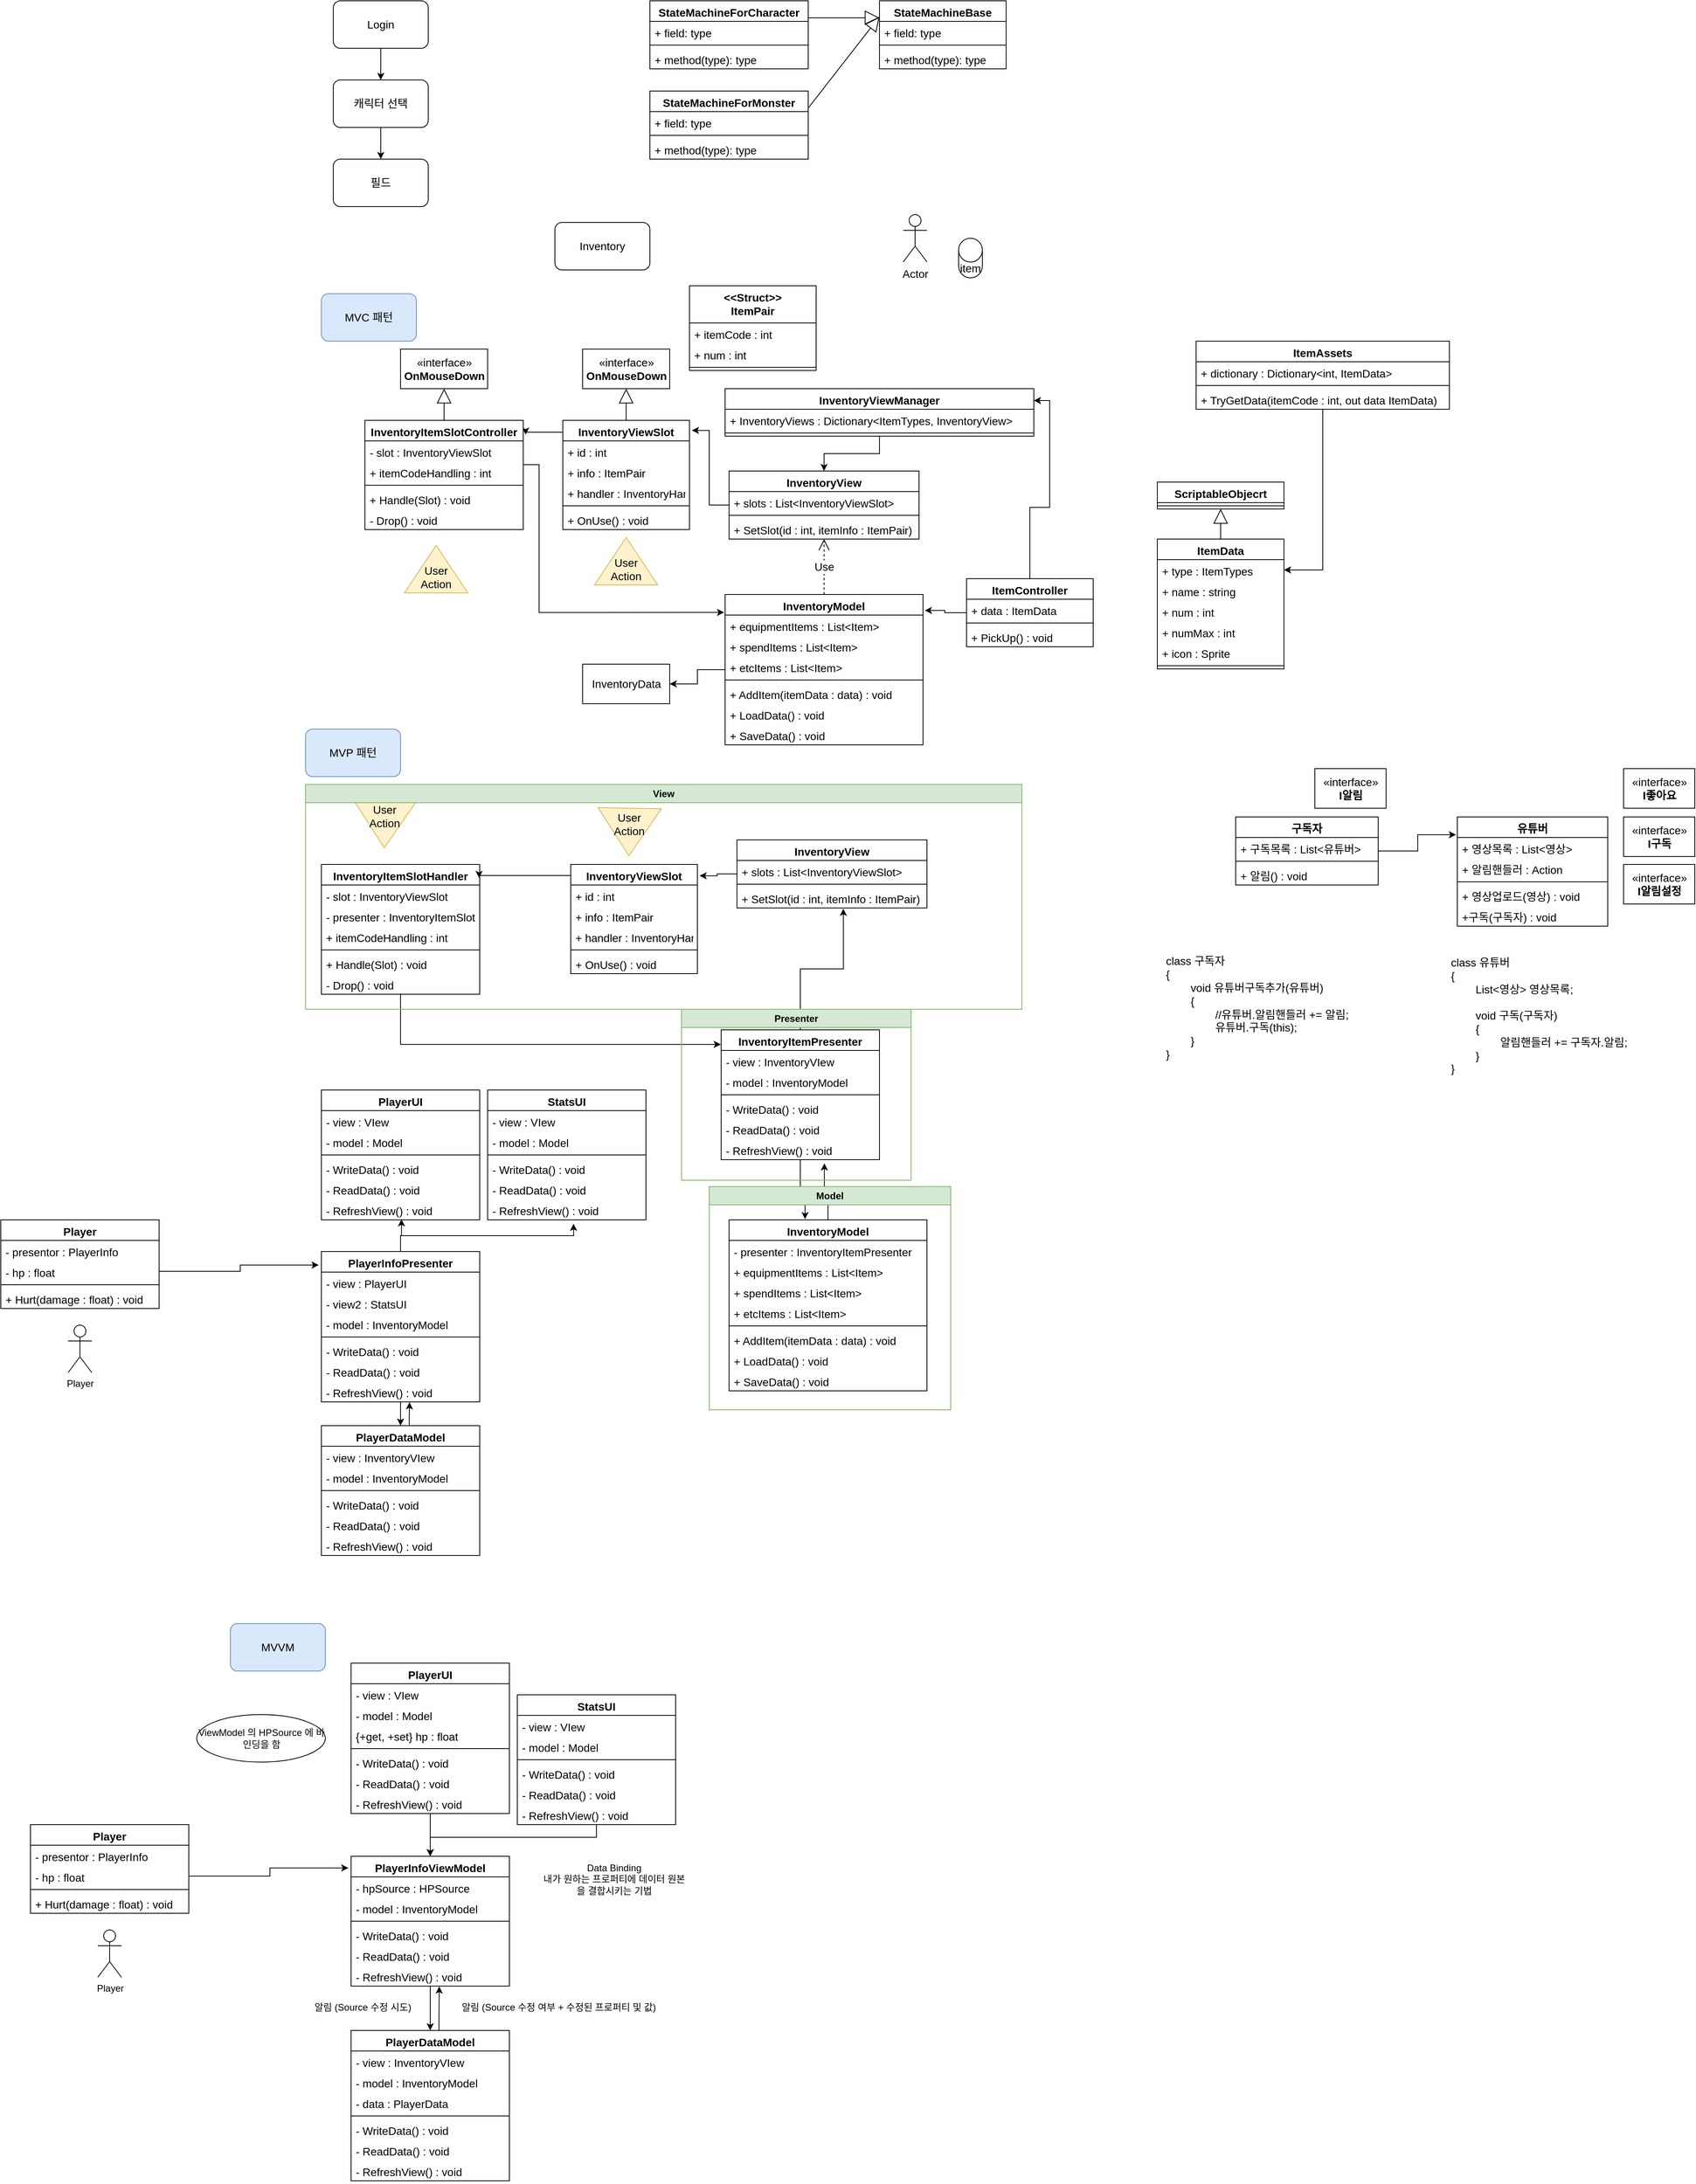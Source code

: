 <mxfile version="20.5.3" type="device"><diagram id="C5RBs43oDa-KdzZeNtuy" name="Page-1"><mxGraphModel dx="1865" dy="579" grid="1" gridSize="10" guides="1" tooltips="1" connect="1" arrows="1" fold="1" page="1" pageScale="1" pageWidth="827" pageHeight="1169" math="0" shadow="0"><root><mxCell id="WIyWlLk6GJQsqaUBKTNV-0"/><mxCell id="WIyWlLk6GJQsqaUBKTNV-1" parent="WIyWlLk6GJQsqaUBKTNV-0"/><mxCell id="Db7JJZ5rC0_he0zknOGw-0" value="StateMachineBase" style="swimlane;fontStyle=1;align=center;verticalAlign=top;childLayout=stackLayout;horizontal=1;startSize=26;horizontalStack=0;resizeParent=1;resizeParentMax=0;resizeLast=0;collapsible=1;marginBottom=0;fontSize=14;" parent="WIyWlLk6GJQsqaUBKTNV-1" vertex="1"><mxGeometry x="730" y="40" width="160" height="86" as="geometry"/></mxCell><mxCell id="Db7JJZ5rC0_he0zknOGw-1" value="+ field: type" style="text;strokeColor=none;fillColor=none;align=left;verticalAlign=top;spacingLeft=4;spacingRight=4;overflow=hidden;rotatable=0;points=[[0,0.5],[1,0.5]];portConstraint=eastwest;fontSize=14;" parent="Db7JJZ5rC0_he0zknOGw-0" vertex="1"><mxGeometry y="26" width="160" height="26" as="geometry"/></mxCell><mxCell id="Db7JJZ5rC0_he0zknOGw-2" value="" style="line;strokeWidth=1;fillColor=none;align=left;verticalAlign=middle;spacingTop=-1;spacingLeft=3;spacingRight=3;rotatable=0;labelPosition=right;points=[];portConstraint=eastwest;strokeColor=inherit;" parent="Db7JJZ5rC0_he0zknOGw-0" vertex="1"><mxGeometry y="52" width="160" height="8" as="geometry"/></mxCell><mxCell id="Db7JJZ5rC0_he0zknOGw-3" value="+ method(type): type" style="text;strokeColor=none;fillColor=none;align=left;verticalAlign=top;spacingLeft=4;spacingRight=4;overflow=hidden;rotatable=0;points=[[0,0.5],[1,0.5]];portConstraint=eastwest;fontSize=14;" parent="Db7JJZ5rC0_he0zknOGw-0" vertex="1"><mxGeometry y="60" width="160" height="26" as="geometry"/></mxCell><mxCell id="Db7JJZ5rC0_he0zknOGw-6" style="edgeStyle=orthogonalEdgeStyle;rounded=0;orthogonalLoop=1;jettySize=auto;html=1;fontSize=14;" parent="WIyWlLk6GJQsqaUBKTNV-1" source="Db7JJZ5rC0_he0zknOGw-4" target="Db7JJZ5rC0_he0zknOGw-5" edge="1"><mxGeometry relative="1" as="geometry"/></mxCell><mxCell id="Db7JJZ5rC0_he0zknOGw-4" value="Login" style="rounded=1;whiteSpace=wrap;html=1;fontSize=14;" parent="WIyWlLk6GJQsqaUBKTNV-1" vertex="1"><mxGeometry x="40" y="40" width="120" height="60" as="geometry"/></mxCell><mxCell id="Db7JJZ5rC0_he0zknOGw-8" style="edgeStyle=orthogonalEdgeStyle;rounded=0;orthogonalLoop=1;jettySize=auto;html=1;fontSize=14;" parent="WIyWlLk6GJQsqaUBKTNV-1" source="Db7JJZ5rC0_he0zknOGw-5" target="Db7JJZ5rC0_he0zknOGw-7" edge="1"><mxGeometry relative="1" as="geometry"/></mxCell><mxCell id="Db7JJZ5rC0_he0zknOGw-5" value="캐릭터 선택" style="rounded=1;whiteSpace=wrap;html=1;fontSize=14;" parent="WIyWlLk6GJQsqaUBKTNV-1" vertex="1"><mxGeometry x="40" y="140" width="120" height="60" as="geometry"/></mxCell><mxCell id="Db7JJZ5rC0_he0zknOGw-7" value="필드" style="rounded=1;whiteSpace=wrap;html=1;fontSize=14;" parent="WIyWlLk6GJQsqaUBKTNV-1" vertex="1"><mxGeometry x="40" y="240" width="120" height="60" as="geometry"/></mxCell><mxCell id="Db7JJZ5rC0_he0zknOGw-11" value="StateMachineForCharacter" style="swimlane;fontStyle=1;align=center;verticalAlign=top;childLayout=stackLayout;horizontal=1;startSize=26;horizontalStack=0;resizeParent=1;resizeParentMax=0;resizeLast=0;collapsible=1;marginBottom=0;fontSize=14;" parent="WIyWlLk6GJQsqaUBKTNV-1" vertex="1"><mxGeometry x="440" y="40" width="200" height="86" as="geometry"/></mxCell><mxCell id="Db7JJZ5rC0_he0zknOGw-12" value="+ field: type" style="text;strokeColor=none;fillColor=none;align=left;verticalAlign=top;spacingLeft=4;spacingRight=4;overflow=hidden;rotatable=0;points=[[0,0.5],[1,0.5]];portConstraint=eastwest;fontSize=14;" parent="Db7JJZ5rC0_he0zknOGw-11" vertex="1"><mxGeometry y="26" width="200" height="26" as="geometry"/></mxCell><mxCell id="Db7JJZ5rC0_he0zknOGw-13" value="" style="line;strokeWidth=1;fillColor=none;align=left;verticalAlign=middle;spacingTop=-1;spacingLeft=3;spacingRight=3;rotatable=0;labelPosition=right;points=[];portConstraint=eastwest;strokeColor=inherit;" parent="Db7JJZ5rC0_he0zknOGw-11" vertex="1"><mxGeometry y="52" width="200" height="8" as="geometry"/></mxCell><mxCell id="Db7JJZ5rC0_he0zknOGw-14" value="+ method(type): type" style="text;strokeColor=none;fillColor=none;align=left;verticalAlign=top;spacingLeft=4;spacingRight=4;overflow=hidden;rotatable=0;points=[[0,0.5],[1,0.5]];portConstraint=eastwest;fontSize=14;" parent="Db7JJZ5rC0_he0zknOGw-11" vertex="1"><mxGeometry y="60" width="200" height="26" as="geometry"/></mxCell><mxCell id="Db7JJZ5rC0_he0zknOGw-15" value="StateMachineForMonster" style="swimlane;fontStyle=1;align=center;verticalAlign=top;childLayout=stackLayout;horizontal=1;startSize=26;horizontalStack=0;resizeParent=1;resizeParentMax=0;resizeLast=0;collapsible=1;marginBottom=0;fontSize=14;" parent="WIyWlLk6GJQsqaUBKTNV-1" vertex="1"><mxGeometry x="440" y="154" width="200" height="86" as="geometry"/></mxCell><mxCell id="Db7JJZ5rC0_he0zknOGw-16" value="+ field: type" style="text;strokeColor=none;fillColor=none;align=left;verticalAlign=top;spacingLeft=4;spacingRight=4;overflow=hidden;rotatable=0;points=[[0,0.5],[1,0.5]];portConstraint=eastwest;fontSize=14;" parent="Db7JJZ5rC0_he0zknOGw-15" vertex="1"><mxGeometry y="26" width="200" height="26" as="geometry"/></mxCell><mxCell id="Db7JJZ5rC0_he0zknOGw-17" value="" style="line;strokeWidth=1;fillColor=none;align=left;verticalAlign=middle;spacingTop=-1;spacingLeft=3;spacingRight=3;rotatable=0;labelPosition=right;points=[];portConstraint=eastwest;strokeColor=inherit;" parent="Db7JJZ5rC0_he0zknOGw-15" vertex="1"><mxGeometry y="52" width="200" height="8" as="geometry"/></mxCell><mxCell id="Db7JJZ5rC0_he0zknOGw-18" value="+ method(type): type" style="text;strokeColor=none;fillColor=none;align=left;verticalAlign=top;spacingLeft=4;spacingRight=4;overflow=hidden;rotatable=0;points=[[0,0.5],[1,0.5]];portConstraint=eastwest;fontSize=14;" parent="Db7JJZ5rC0_he0zknOGw-15" vertex="1"><mxGeometry y="60" width="200" height="26" as="geometry"/></mxCell><mxCell id="Db7JJZ5rC0_he0zknOGw-19" value="" style="endArrow=block;endSize=16;endFill=0;html=1;rounded=0;fontSize=14;entryX=0;entryY=0.25;entryDx=0;entryDy=0;exitX=1;exitY=0.25;exitDx=0;exitDy=0;" parent="WIyWlLk6GJQsqaUBKTNV-1" source="Db7JJZ5rC0_he0zknOGw-11" target="Db7JJZ5rC0_he0zknOGw-0" edge="1"><mxGeometry width="160" relative="1" as="geometry"><mxPoint x="510" y="190" as="sourcePoint"/><mxPoint x="670" y="190" as="targetPoint"/></mxGeometry></mxCell><mxCell id="Db7JJZ5rC0_he0zknOGw-20" value="" style="endArrow=block;endSize=16;endFill=0;html=1;rounded=0;fontSize=14;exitX=1;exitY=0.25;exitDx=0;exitDy=0;" parent="WIyWlLk6GJQsqaUBKTNV-1" source="Db7JJZ5rC0_he0zknOGw-15" edge="1"><mxGeometry width="160" relative="1" as="geometry"><mxPoint x="650" y="71.5" as="sourcePoint"/><mxPoint x="730" y="60" as="targetPoint"/></mxGeometry></mxCell><mxCell id="Db7JJZ5rC0_he0zknOGw-51" style="edgeStyle=orthogonalEdgeStyle;rounded=0;orthogonalLoop=1;jettySize=auto;html=1;entryX=1.009;entryY=0.106;entryDx=0;entryDy=0;entryPerimeter=0;fontSize=14;" parent="WIyWlLk6GJQsqaUBKTNV-1" source="Db7JJZ5rC0_he0zknOGw-21" target="Db7JJZ5rC0_he0zknOGw-26" edge="1"><mxGeometry relative="1" as="geometry"/></mxCell><mxCell id="Db7JJZ5rC0_he0zknOGw-121" style="edgeStyle=orthogonalEdgeStyle;rounded=0;orthogonalLoop=1;jettySize=auto;html=1;entryX=1;entryY=0.25;entryDx=0;entryDy=0;fontSize=14;" parent="WIyWlLk6GJQsqaUBKTNV-1" source="Db7JJZ5rC0_he0zknOGw-21" target="Db7JJZ5rC0_he0zknOGw-117" edge="1"><mxGeometry relative="1" as="geometry"/></mxCell><mxCell id="Db7JJZ5rC0_he0zknOGw-21" value="ItemController" style="swimlane;fontStyle=1;align=center;verticalAlign=top;childLayout=stackLayout;horizontal=1;startSize=26;horizontalStack=0;resizeParent=1;resizeParentMax=0;resizeLast=0;collapsible=1;marginBottom=0;fontSize=14;" parent="WIyWlLk6GJQsqaUBKTNV-1" vertex="1"><mxGeometry x="840" y="770" width="160" height="86" as="geometry"/></mxCell><mxCell id="Db7JJZ5rC0_he0zknOGw-101" value="+ data : ItemData" style="text;strokeColor=none;fillColor=none;align=left;verticalAlign=top;spacingLeft=4;spacingRight=4;overflow=hidden;rotatable=0;points=[[0,0.5],[1,0.5]];portConstraint=eastwest;fontSize=14;" parent="Db7JJZ5rC0_he0zknOGw-21" vertex="1"><mxGeometry y="26" width="160" height="26" as="geometry"/></mxCell><mxCell id="Db7JJZ5rC0_he0zknOGw-23" value="" style="line;strokeWidth=1;fillColor=none;align=left;verticalAlign=middle;spacingTop=-1;spacingLeft=3;spacingRight=3;rotatable=0;labelPosition=right;points=[];portConstraint=eastwest;strokeColor=inherit;" parent="Db7JJZ5rC0_he0zknOGw-21" vertex="1"><mxGeometry y="52" width="160" height="8" as="geometry"/></mxCell><mxCell id="Db7JJZ5rC0_he0zknOGw-24" value="+ PickUp() : void" style="text;strokeColor=none;fillColor=none;align=left;verticalAlign=top;spacingLeft=4;spacingRight=4;overflow=hidden;rotatable=0;points=[[0,0.5],[1,0.5]];portConstraint=eastwest;fontSize=14;" parent="Db7JJZ5rC0_he0zknOGw-21" vertex="1"><mxGeometry y="60" width="160" height="26" as="geometry"/></mxCell><mxCell id="Db7JJZ5rC0_he0zknOGw-25" value="Inventory" style="rounded=1;whiteSpace=wrap;html=1;fontSize=14;" parent="WIyWlLk6GJQsqaUBKTNV-1" vertex="1"><mxGeometry x="320" y="320" width="120" height="60" as="geometry"/></mxCell><mxCell id="Db7JJZ5rC0_he0zknOGw-68" style="edgeStyle=orthogonalEdgeStyle;rounded=0;orthogonalLoop=1;jettySize=auto;html=1;entryX=1;entryY=0.5;entryDx=0;entryDy=0;fontSize=14;" parent="WIyWlLk6GJQsqaUBKTNV-1" source="Db7JJZ5rC0_he0zknOGw-26" target="Db7JJZ5rC0_he0zknOGw-65" edge="1"><mxGeometry relative="1" as="geometry"/></mxCell><mxCell id="Db7JJZ5rC0_he0zknOGw-26" value="InventoryModel" style="swimlane;fontStyle=1;align=center;verticalAlign=top;childLayout=stackLayout;horizontal=1;startSize=26;horizontalStack=0;resizeParent=1;resizeParentMax=0;resizeLast=0;collapsible=1;marginBottom=0;fontSize=14;" parent="WIyWlLk6GJQsqaUBKTNV-1" vertex="1"><mxGeometry x="535" y="790" width="250" height="190" as="geometry"/></mxCell><mxCell id="Db7JJZ5rC0_he0zknOGw-48" value="+ equipmentItems : List&lt;Item&gt;" style="text;strokeColor=none;fillColor=none;align=left;verticalAlign=top;spacingLeft=4;spacingRight=4;overflow=hidden;rotatable=0;points=[[0,0.5],[1,0.5]];portConstraint=eastwest;fontSize=14;" parent="Db7JJZ5rC0_he0zknOGw-26" vertex="1"><mxGeometry y="26" width="250" height="26" as="geometry"/></mxCell><mxCell id="Db7JJZ5rC0_he0zknOGw-49" value="+ spendItems : List&lt;Item&gt;" style="text;strokeColor=none;fillColor=none;align=left;verticalAlign=top;spacingLeft=4;spacingRight=4;overflow=hidden;rotatable=0;points=[[0,0.5],[1,0.5]];portConstraint=eastwest;fontSize=14;" parent="Db7JJZ5rC0_he0zknOGw-26" vertex="1"><mxGeometry y="52" width="250" height="26" as="geometry"/></mxCell><mxCell id="Db7JJZ5rC0_he0zknOGw-50" value="+ etcItems : List&lt;Item&gt;" style="text;strokeColor=none;fillColor=none;align=left;verticalAlign=top;spacingLeft=4;spacingRight=4;overflow=hidden;rotatable=0;points=[[0,0.5],[1,0.5]];portConstraint=eastwest;fontSize=14;" parent="Db7JJZ5rC0_he0zknOGw-26" vertex="1"><mxGeometry y="78" width="250" height="26" as="geometry"/></mxCell><mxCell id="Db7JJZ5rC0_he0zknOGw-28" value="" style="line;strokeWidth=1;fillColor=none;align=left;verticalAlign=middle;spacingTop=-1;spacingLeft=3;spacingRight=3;rotatable=0;labelPosition=right;points=[];portConstraint=eastwest;strokeColor=inherit;" parent="Db7JJZ5rC0_he0zknOGw-26" vertex="1"><mxGeometry y="104" width="250" height="8" as="geometry"/></mxCell><mxCell id="Db7JJZ5rC0_he0zknOGw-29" value="+ AddItem(itemData : data) : void" style="text;strokeColor=none;fillColor=none;align=left;verticalAlign=top;spacingLeft=4;spacingRight=4;overflow=hidden;rotatable=0;points=[[0,0.5],[1,0.5]];portConstraint=eastwest;fontSize=14;" parent="Db7JJZ5rC0_he0zknOGw-26" vertex="1"><mxGeometry y="112" width="250" height="26" as="geometry"/></mxCell><mxCell id="Db7JJZ5rC0_he0zknOGw-66" value="+ LoadData() : void" style="text;strokeColor=none;fillColor=none;align=left;verticalAlign=top;spacingLeft=4;spacingRight=4;overflow=hidden;rotatable=0;points=[[0,0.5],[1,0.5]];portConstraint=eastwest;fontSize=14;" parent="Db7JJZ5rC0_he0zknOGw-26" vertex="1"><mxGeometry y="138" width="250" height="26" as="geometry"/></mxCell><mxCell id="Db7JJZ5rC0_he0zknOGw-67" value="+ SaveData() : void" style="text;strokeColor=none;fillColor=none;align=left;verticalAlign=top;spacingLeft=4;spacingRight=4;overflow=hidden;rotatable=0;points=[[0,0.5],[1,0.5]];portConstraint=eastwest;fontSize=14;" parent="Db7JJZ5rC0_he0zknOGw-26" vertex="1"><mxGeometry y="164" width="250" height="26" as="geometry"/></mxCell><mxCell id="Db7JJZ5rC0_he0zknOGw-39" value="Actor" style="shape=umlActor;verticalLabelPosition=bottom;verticalAlign=top;html=1;outlineConnect=0;fontSize=14;" parent="WIyWlLk6GJQsqaUBKTNV-1" vertex="1"><mxGeometry x="760" y="310" width="30" height="60" as="geometry"/></mxCell><mxCell id="Db7JJZ5rC0_he0zknOGw-40" value="item" style="shape=cylinder3;whiteSpace=wrap;html=1;boundedLbl=1;backgroundOutline=1;size=15;fontSize=14;" parent="WIyWlLk6GJQsqaUBKTNV-1" vertex="1"><mxGeometry x="830" y="340" width="30" height="50" as="geometry"/></mxCell><mxCell id="Db7JJZ5rC0_he0zknOGw-115" style="edgeStyle=orthogonalEdgeStyle;rounded=0;orthogonalLoop=1;jettySize=auto;html=1;entryX=1.019;entryY=0.092;entryDx=0;entryDy=0;entryPerimeter=0;fontSize=14;" parent="WIyWlLk6GJQsqaUBKTNV-1" source="Db7JJZ5rC0_he0zknOGw-41" target="Db7JJZ5rC0_he0zknOGw-55" edge="1"><mxGeometry relative="1" as="geometry"/></mxCell><mxCell id="Db7JJZ5rC0_he0zknOGw-41" value="InventoryView" style="swimlane;fontStyle=1;align=center;verticalAlign=top;childLayout=stackLayout;horizontal=1;startSize=26;horizontalStack=0;resizeParent=1;resizeParentMax=0;resizeLast=0;collapsible=1;marginBottom=0;fontSize=14;" parent="WIyWlLk6GJQsqaUBKTNV-1" vertex="1"><mxGeometry x="540" y="634" width="240" height="86" as="geometry"/></mxCell><mxCell id="Db7JJZ5rC0_he0zknOGw-42" value="+ slots : List&lt;InventoryViewSlot&gt;" style="text;strokeColor=none;fillColor=none;align=left;verticalAlign=top;spacingLeft=4;spacingRight=4;overflow=hidden;rotatable=0;points=[[0,0.5],[1,0.5]];portConstraint=eastwest;fontSize=14;" parent="Db7JJZ5rC0_he0zknOGw-41" vertex="1"><mxGeometry y="26" width="240" height="26" as="geometry"/></mxCell><mxCell id="Db7JJZ5rC0_he0zknOGw-43" value="" style="line;strokeWidth=1;fillColor=none;align=left;verticalAlign=middle;spacingTop=-1;spacingLeft=3;spacingRight=3;rotatable=0;labelPosition=right;points=[];portConstraint=eastwest;strokeColor=inherit;" parent="Db7JJZ5rC0_he0zknOGw-41" vertex="1"><mxGeometry y="52" width="240" height="8" as="geometry"/></mxCell><mxCell id="Db7JJZ5rC0_he0zknOGw-44" value="+ SetSlot(id : int, itemInfo : ItemPair) : void" style="text;strokeColor=none;fillColor=none;align=left;verticalAlign=top;spacingLeft=4;spacingRight=4;overflow=hidden;rotatable=0;points=[[0,0.5],[1,0.5]];portConstraint=eastwest;fontSize=14;" parent="Db7JJZ5rC0_he0zknOGw-41" vertex="1"><mxGeometry y="60" width="240" height="26" as="geometry"/></mxCell><mxCell id="Db7JJZ5rC0_he0zknOGw-54" value="Use" style="endArrow=open;endSize=12;dashed=1;html=1;rounded=0;fontSize=14;exitX=0.5;exitY=0;exitDx=0;exitDy=0;" parent="WIyWlLk6GJQsqaUBKTNV-1" source="Db7JJZ5rC0_he0zknOGw-26" target="Db7JJZ5rC0_he0zknOGw-44" edge="1"><mxGeometry width="160" relative="1" as="geometry"><mxPoint x="730" y="730" as="sourcePoint"/><mxPoint x="890" y="730" as="targetPoint"/></mxGeometry></mxCell><mxCell id="Db7JJZ5rC0_he0zknOGw-82" style="edgeStyle=orthogonalEdgeStyle;rounded=0;orthogonalLoop=1;jettySize=auto;html=1;entryX=1.015;entryY=0.131;entryDx=0;entryDy=0;entryPerimeter=0;fontSize=14;" parent="WIyWlLk6GJQsqaUBKTNV-1" source="Db7JJZ5rC0_he0zknOGw-55" target="Db7JJZ5rC0_he0zknOGw-73" edge="1"><mxGeometry relative="1" as="geometry"><Array as="points"><mxPoint x="320" y="585"/><mxPoint x="320" y="585"/></Array></mxGeometry></mxCell><mxCell id="Db7JJZ5rC0_he0zknOGw-55" value="InventoryViewSlot" style="swimlane;fontStyle=1;align=center;verticalAlign=top;childLayout=stackLayout;horizontal=1;startSize=26;horizontalStack=0;resizeParent=1;resizeParentMax=0;resizeLast=0;collapsible=1;marginBottom=0;fontSize=14;" parent="WIyWlLk6GJQsqaUBKTNV-1" vertex="1"><mxGeometry x="330" y="570" width="160" height="138" as="geometry"/></mxCell><mxCell id="Db7JJZ5rC0_he0zknOGw-56" value="+ id : int" style="text;strokeColor=none;fillColor=none;align=left;verticalAlign=top;spacingLeft=4;spacingRight=4;overflow=hidden;rotatable=0;points=[[0,0.5],[1,0.5]];portConstraint=eastwest;fontSize=14;" parent="Db7JJZ5rC0_he0zknOGw-55" vertex="1"><mxGeometry y="26" width="160" height="26" as="geometry"/></mxCell><mxCell id="Db7JJZ5rC0_he0zknOGw-58" value="+ info : ItemPair" style="text;strokeColor=none;fillColor=none;align=left;verticalAlign=top;spacingLeft=4;spacingRight=4;overflow=hidden;rotatable=0;points=[[0,0.5],[1,0.5]];portConstraint=eastwest;fontSize=14;" parent="Db7JJZ5rC0_he0zknOGw-55" vertex="1"><mxGeometry y="52" width="160" height="26" as="geometry"/></mxCell><mxCell id="Db7JJZ5rC0_he0zknOGw-83" value="+ handler : InventoryHandler" style="text;strokeColor=none;fillColor=none;align=left;verticalAlign=top;spacingLeft=4;spacingRight=4;overflow=hidden;rotatable=0;points=[[0,0.5],[1,0.5]];portConstraint=eastwest;fontSize=14;" parent="Db7JJZ5rC0_he0zknOGw-55" vertex="1"><mxGeometry y="78" width="160" height="26" as="geometry"/></mxCell><mxCell id="Db7JJZ5rC0_he0zknOGw-57" value="" style="line;strokeWidth=1;fillColor=none;align=left;verticalAlign=middle;spacingTop=-1;spacingLeft=3;spacingRight=3;rotatable=0;labelPosition=right;points=[];portConstraint=eastwest;strokeColor=inherit;" parent="Db7JJZ5rC0_he0zknOGw-55" vertex="1"><mxGeometry y="104" width="160" height="8" as="geometry"/></mxCell><mxCell id="Db7JJZ5rC0_he0zknOGw-69" value="+ OnUse() : void" style="text;strokeColor=none;fillColor=none;align=left;verticalAlign=top;spacingLeft=4;spacingRight=4;overflow=hidden;rotatable=0;points=[[0,0.5],[1,0.5]];portConstraint=eastwest;fontSize=14;" parent="Db7JJZ5rC0_he0zknOGw-55" vertex="1"><mxGeometry y="112" width="160" height="26" as="geometry"/></mxCell><mxCell id="Db7JJZ5rC0_he0zknOGw-65" value="InventoryData" style="html=1;fontSize=14;" parent="WIyWlLk6GJQsqaUBKTNV-1" vertex="1"><mxGeometry x="355" y="878" width="110" height="50" as="geometry"/></mxCell><mxCell id="Db7JJZ5rC0_he0zknOGw-70" value="«interface»&lt;br&gt;&lt;b&gt;OnMouseDown&lt;/b&gt;" style="html=1;fontSize=14;" parent="WIyWlLk6GJQsqaUBKTNV-1" vertex="1"><mxGeometry x="355" y="480" width="110" height="50" as="geometry"/></mxCell><mxCell id="Db7JJZ5rC0_he0zknOGw-72" value="" style="endArrow=block;endSize=16;endFill=0;html=1;rounded=0;fontSize=14;entryX=0.5;entryY=1;entryDx=0;entryDy=0;exitX=0.5;exitY=0;exitDx=0;exitDy=0;" parent="WIyWlLk6GJQsqaUBKTNV-1" source="Db7JJZ5rC0_he0zknOGw-55" target="Db7JJZ5rC0_he0zknOGw-70" edge="1"><mxGeometry width="160" relative="1" as="geometry"><mxPoint x="540" y="660" as="sourcePoint"/><mxPoint x="700" y="660" as="targetPoint"/></mxGeometry></mxCell><mxCell id="Db7JJZ5rC0_he0zknOGw-148" style="edgeStyle=orthogonalEdgeStyle;rounded=0;orthogonalLoop=1;jettySize=auto;html=1;entryX=-0.005;entryY=-0.128;entryDx=0;entryDy=0;entryPerimeter=0;fontSize=14;" parent="WIyWlLk6GJQsqaUBKTNV-1" source="Db7JJZ5rC0_he0zknOGw-73" target="Db7JJZ5rC0_he0zknOGw-48" edge="1"><mxGeometry relative="1" as="geometry"><Array as="points"><mxPoint x="300" y="626"/><mxPoint x="300" y="813"/></Array></mxGeometry></mxCell><mxCell id="Db7JJZ5rC0_he0zknOGw-73" value="InventoryItemSlotController" style="swimlane;fontStyle=1;align=center;verticalAlign=top;childLayout=stackLayout;horizontal=1;startSize=26;horizontalStack=0;resizeParent=1;resizeParentMax=0;resizeLast=0;collapsible=1;marginBottom=0;fontSize=14;" parent="WIyWlLk6GJQsqaUBKTNV-1" vertex="1"><mxGeometry x="80" y="570" width="200" height="138" as="geometry"/></mxCell><mxCell id="vZmcKGGMRyaEDYVUL77t-2" value="- slot : InventoryViewSlot" style="text;strokeColor=none;fillColor=none;align=left;verticalAlign=top;spacingLeft=4;spacingRight=4;overflow=hidden;rotatable=0;points=[[0,0.5],[1,0.5]];portConstraint=eastwest;fontSize=14;" parent="Db7JJZ5rC0_he0zknOGw-73" vertex="1"><mxGeometry y="26" width="200" height="26" as="geometry"/></mxCell><mxCell id="Db7JJZ5rC0_he0zknOGw-74" value="+ itemCodeHandling : int" style="text;strokeColor=none;fillColor=none;align=left;verticalAlign=top;spacingLeft=4;spacingRight=4;overflow=hidden;rotatable=0;points=[[0,0.5],[1,0.5]];portConstraint=eastwest;fontSize=14;" parent="Db7JJZ5rC0_he0zknOGw-73" vertex="1"><mxGeometry y="52" width="200" height="26" as="geometry"/></mxCell><mxCell id="Db7JJZ5rC0_he0zknOGw-76" value="" style="line;strokeWidth=1;fillColor=none;align=left;verticalAlign=middle;spacingTop=-1;spacingLeft=3;spacingRight=3;rotatable=0;labelPosition=right;points=[];portConstraint=eastwest;strokeColor=inherit;" parent="Db7JJZ5rC0_he0zknOGw-73" vertex="1"><mxGeometry y="78" width="200" height="8" as="geometry"/></mxCell><mxCell id="Db7JJZ5rC0_he0zknOGw-77" value="+ Handle(Slot) : void" style="text;strokeColor=none;fillColor=none;align=left;verticalAlign=top;spacingLeft=4;spacingRight=4;overflow=hidden;rotatable=0;points=[[0,0.5],[1,0.5]];portConstraint=eastwest;fontSize=14;" parent="Db7JJZ5rC0_he0zknOGw-73" vertex="1"><mxGeometry y="86" width="200" height="26" as="geometry"/></mxCell><mxCell id="Db7JJZ5rC0_he0zknOGw-80" value="- Drop() : void" style="text;strokeColor=none;fillColor=none;align=left;verticalAlign=top;spacingLeft=4;spacingRight=4;overflow=hidden;rotatable=0;points=[[0,0.5],[1,0.5]];portConstraint=eastwest;fontSize=14;" parent="Db7JJZ5rC0_he0zknOGw-73" vertex="1"><mxGeometry y="112" width="200" height="26" as="geometry"/></mxCell><mxCell id="Db7JJZ5rC0_he0zknOGw-78" value="«interface»&lt;br&gt;&lt;b&gt;OnMouseDown&lt;/b&gt;" style="html=1;fontSize=14;" parent="WIyWlLk6GJQsqaUBKTNV-1" vertex="1"><mxGeometry x="125" y="480" width="110" height="50" as="geometry"/></mxCell><mxCell id="Db7JJZ5rC0_he0zknOGw-79" value="" style="endArrow=block;endSize=16;endFill=0;html=1;rounded=0;fontSize=14;entryX=0.5;entryY=1;entryDx=0;entryDy=0;exitX=0.5;exitY=0;exitDx=0;exitDy=0;" parent="WIyWlLk6GJQsqaUBKTNV-1" source="Db7JJZ5rC0_he0zknOGw-73" target="Db7JJZ5rC0_he0zknOGw-78" edge="1"><mxGeometry width="160" relative="1" as="geometry"><mxPoint x="420" y="580" as="sourcePoint"/><mxPoint x="420" y="540" as="targetPoint"/></mxGeometry></mxCell><mxCell id="Db7JJZ5rC0_he0zknOGw-84" value="" style="triangle;whiteSpace=wrap;html=1;fontSize=14;rotation=-90;fillColor=#fff2cc;strokeColor=#d6b656;" parent="WIyWlLk6GJQsqaUBKTNV-1" vertex="1"><mxGeometry x="140" y="718" width="60" height="80" as="geometry"/></mxCell><mxCell id="Db7JJZ5rC0_he0zknOGw-85" value="User&lt;br&gt;Action" style="text;html=1;strokeColor=none;fillColor=none;align=center;verticalAlign=middle;whiteSpace=wrap;rounded=0;fontSize=14;" parent="WIyWlLk6GJQsqaUBKTNV-1" vertex="1"><mxGeometry x="130" y="748" width="80" height="40" as="geometry"/></mxCell><mxCell id="Db7JJZ5rC0_he0zknOGw-86" value="" style="triangle;whiteSpace=wrap;html=1;fontSize=14;rotation=-90;fillColor=#fff2cc;strokeColor=#d6b656;" parent="WIyWlLk6GJQsqaUBKTNV-1" vertex="1"><mxGeometry x="380" y="708" width="60" height="80" as="geometry"/></mxCell><mxCell id="Db7JJZ5rC0_he0zknOGw-87" value="User&lt;br&gt;Action" style="text;html=1;strokeColor=none;fillColor=none;align=center;verticalAlign=middle;whiteSpace=wrap;rounded=0;fontSize=14;" parent="WIyWlLk6GJQsqaUBKTNV-1" vertex="1"><mxGeometry x="370" y="738" width="80" height="40" as="geometry"/></mxCell><mxCell id="Db7JJZ5rC0_he0zknOGw-88" value="ItemData" style="swimlane;fontStyle=1;align=center;verticalAlign=top;childLayout=stackLayout;horizontal=1;startSize=26;horizontalStack=0;resizeParent=1;resizeParentMax=0;resizeLast=0;collapsible=1;marginBottom=0;fontSize=14;" parent="WIyWlLk6GJQsqaUBKTNV-1" vertex="1"><mxGeometry x="1081" y="720" width="160" height="164" as="geometry"/></mxCell><mxCell id="Db7JJZ5rC0_he0zknOGw-89" value="+ type : ItemTypes" style="text;strokeColor=none;fillColor=none;align=left;verticalAlign=top;spacingLeft=4;spacingRight=4;overflow=hidden;rotatable=0;points=[[0,0.5],[1,0.5]];portConstraint=eastwest;fontSize=14;" parent="Db7JJZ5rC0_he0zknOGw-88" vertex="1"><mxGeometry y="26" width="160" height="26" as="geometry"/></mxCell><mxCell id="Db7JJZ5rC0_he0zknOGw-90" value="+ name : string" style="text;strokeColor=none;fillColor=none;align=left;verticalAlign=top;spacingLeft=4;spacingRight=4;overflow=hidden;rotatable=0;points=[[0,0.5],[1,0.5]];portConstraint=eastwest;fontSize=14;" parent="Db7JJZ5rC0_he0zknOGw-88" vertex="1"><mxGeometry y="52" width="160" height="26" as="geometry"/></mxCell><mxCell id="Db7JJZ5rC0_he0zknOGw-91" value="+ num : int" style="text;strokeColor=none;fillColor=none;align=left;verticalAlign=top;spacingLeft=4;spacingRight=4;overflow=hidden;rotatable=0;points=[[0,0.5],[1,0.5]];portConstraint=eastwest;fontSize=14;" parent="Db7JJZ5rC0_he0zknOGw-88" vertex="1"><mxGeometry y="78" width="160" height="26" as="geometry"/></mxCell><mxCell id="Db7JJZ5rC0_he0zknOGw-92" value="+ numMax : int" style="text;strokeColor=none;fillColor=none;align=left;verticalAlign=top;spacingLeft=4;spacingRight=4;overflow=hidden;rotatable=0;points=[[0,0.5],[1,0.5]];portConstraint=eastwest;fontSize=14;" parent="Db7JJZ5rC0_he0zknOGw-88" vertex="1"><mxGeometry y="104" width="160" height="26" as="geometry"/></mxCell><mxCell id="Db7JJZ5rC0_he0zknOGw-93" value="+ icon : Sprite" style="text;strokeColor=none;fillColor=none;align=left;verticalAlign=top;spacingLeft=4;spacingRight=4;overflow=hidden;rotatable=0;points=[[0,0.5],[1,0.5]];portConstraint=eastwest;fontSize=14;" parent="Db7JJZ5rC0_he0zknOGw-88" vertex="1"><mxGeometry y="130" width="160" height="26" as="geometry"/></mxCell><mxCell id="Db7JJZ5rC0_he0zknOGw-94" value="" style="line;strokeWidth=1;fillColor=none;align=left;verticalAlign=middle;spacingTop=-1;spacingLeft=3;spacingRight=3;rotatable=0;labelPosition=right;points=[];portConstraint=eastwest;strokeColor=inherit;" parent="Db7JJZ5rC0_he0zknOGw-88" vertex="1"><mxGeometry y="156" width="160" height="8" as="geometry"/></mxCell><mxCell id="Db7JJZ5rC0_he0zknOGw-96" value="ScriptableObjecrt" style="swimlane;fontStyle=1;align=center;verticalAlign=top;childLayout=stackLayout;horizontal=1;startSize=26;horizontalStack=0;resizeParent=1;resizeParentMax=0;resizeLast=0;collapsible=1;marginBottom=0;fontSize=14;" parent="WIyWlLk6GJQsqaUBKTNV-1" vertex="1"><mxGeometry x="1081" y="648" width="160" height="34" as="geometry"/></mxCell><mxCell id="Db7JJZ5rC0_he0zknOGw-98" value="" style="line;strokeWidth=1;fillColor=none;align=left;verticalAlign=middle;spacingTop=-1;spacingLeft=3;spacingRight=3;rotatable=0;labelPosition=right;points=[];portConstraint=eastwest;strokeColor=inherit;fontSize=14;" parent="Db7JJZ5rC0_he0zknOGw-96" vertex="1"><mxGeometry y="26" width="160" height="8" as="geometry"/></mxCell><mxCell id="Db7JJZ5rC0_he0zknOGw-100" value="" style="endArrow=block;endSize=16;endFill=0;html=1;rounded=0;fontSize=14;entryX=0.5;entryY=1;entryDx=0;entryDy=0;exitX=0.5;exitY=0;exitDx=0;exitDy=0;" parent="WIyWlLk6GJQsqaUBKTNV-1" source="Db7JJZ5rC0_he0zknOGw-88" target="Db7JJZ5rC0_he0zknOGw-96" edge="1"><mxGeometry width="160" relative="1" as="geometry"><mxPoint x="880" y="760" as="sourcePoint"/><mxPoint x="1040" y="760" as="targetPoint"/></mxGeometry></mxCell><mxCell id="Db7JJZ5rC0_he0zknOGw-102" value="&lt;&lt;Struct&gt;&gt;&#10;ItemPair" style="swimlane;fontStyle=1;align=center;verticalAlign=top;childLayout=stackLayout;horizontal=1;startSize=47;horizontalStack=0;resizeParent=1;resizeParentMax=0;resizeLast=0;collapsible=1;marginBottom=0;fontSize=14;" parent="WIyWlLk6GJQsqaUBKTNV-1" vertex="1"><mxGeometry x="490" y="400" width="160" height="107" as="geometry"/></mxCell><mxCell id="Db7JJZ5rC0_he0zknOGw-106" value="+ itemCode : int" style="text;strokeColor=none;fillColor=none;align=left;verticalAlign=top;spacingLeft=4;spacingRight=4;overflow=hidden;rotatable=0;points=[[0,0.5],[1,0.5]];portConstraint=eastwest;fontSize=14;" parent="Db7JJZ5rC0_he0zknOGw-102" vertex="1"><mxGeometry y="47" width="160" height="26" as="geometry"/></mxCell><mxCell id="Db7JJZ5rC0_he0zknOGw-109" value="+ num : int" style="text;strokeColor=none;fillColor=none;align=left;verticalAlign=top;spacingLeft=4;spacingRight=4;overflow=hidden;rotatable=0;points=[[0,0.5],[1,0.5]];portConstraint=eastwest;fontSize=14;" parent="Db7JJZ5rC0_he0zknOGw-102" vertex="1"><mxGeometry y="73" width="160" height="26" as="geometry"/></mxCell><mxCell id="Db7JJZ5rC0_he0zknOGw-108" value="" style="line;strokeWidth=1;fillColor=none;align=left;verticalAlign=middle;spacingTop=-1;spacingLeft=3;spacingRight=3;rotatable=0;labelPosition=right;points=[];portConstraint=eastwest;strokeColor=inherit;" parent="Db7JJZ5rC0_he0zknOGw-102" vertex="1"><mxGeometry y="99" width="160" height="8" as="geometry"/></mxCell><mxCell id="Db7JJZ5rC0_he0zknOGw-114" style="edgeStyle=orthogonalEdgeStyle;rounded=0;orthogonalLoop=1;jettySize=auto;html=1;entryX=1;entryY=0.5;entryDx=0;entryDy=0;fontSize=14;" parent="WIyWlLk6GJQsqaUBKTNV-1" source="Db7JJZ5rC0_he0zknOGw-110" target="Db7JJZ5rC0_he0zknOGw-89" edge="1"><mxGeometry relative="1" as="geometry"/></mxCell><mxCell id="Db7JJZ5rC0_he0zknOGw-110" value="ItemAssets" style="swimlane;fontStyle=1;align=center;verticalAlign=top;childLayout=stackLayout;horizontal=1;startSize=26;horizontalStack=0;resizeParent=1;resizeParentMax=0;resizeLast=0;collapsible=1;marginBottom=0;fontSize=14;" parent="WIyWlLk6GJQsqaUBKTNV-1" vertex="1"><mxGeometry x="1130" y="470" width="320" height="86" as="geometry"/></mxCell><mxCell id="Db7JJZ5rC0_he0zknOGw-111" value="+ dictionary : Dictionary&lt;int, ItemData&gt;" style="text;strokeColor=none;fillColor=none;align=left;verticalAlign=top;spacingLeft=4;spacingRight=4;overflow=hidden;rotatable=0;points=[[0,0.5],[1,0.5]];portConstraint=eastwest;fontSize=14;" parent="Db7JJZ5rC0_he0zknOGw-110" vertex="1"><mxGeometry y="26" width="320" height="26" as="geometry"/></mxCell><mxCell id="Db7JJZ5rC0_he0zknOGw-112" value="" style="line;strokeWidth=1;fillColor=none;align=left;verticalAlign=middle;spacingTop=-1;spacingLeft=3;spacingRight=3;rotatable=0;labelPosition=right;points=[];portConstraint=eastwest;strokeColor=inherit;" parent="Db7JJZ5rC0_he0zknOGw-110" vertex="1"><mxGeometry y="52" width="320" height="8" as="geometry"/></mxCell><mxCell id="Db7JJZ5rC0_he0zknOGw-113" value="+ TryGetData(itemCode : int, out data ItemData)" style="text;strokeColor=none;fillColor=none;align=left;verticalAlign=top;spacingLeft=4;spacingRight=4;overflow=hidden;rotatable=0;points=[[0,0.5],[1,0.5]];portConstraint=eastwest;fontSize=14;" parent="Db7JJZ5rC0_he0zknOGw-110" vertex="1"><mxGeometry y="60" width="320" height="26" as="geometry"/></mxCell><mxCell id="Db7JJZ5rC0_he0zknOGw-122" style="edgeStyle=orthogonalEdgeStyle;rounded=0;orthogonalLoop=1;jettySize=auto;html=1;fontSize=14;" parent="WIyWlLk6GJQsqaUBKTNV-1" source="Db7JJZ5rC0_he0zknOGw-117" target="Db7JJZ5rC0_he0zknOGw-41" edge="1"><mxGeometry relative="1" as="geometry"/></mxCell><mxCell id="Db7JJZ5rC0_he0zknOGw-117" value="InventoryViewManager" style="swimlane;fontStyle=1;align=center;verticalAlign=top;childLayout=stackLayout;horizontal=1;startSize=26;horizontalStack=0;resizeParent=1;resizeParentMax=0;resizeLast=0;collapsible=1;marginBottom=0;fontSize=14;" parent="WIyWlLk6GJQsqaUBKTNV-1" vertex="1"><mxGeometry x="535" y="530" width="390" height="60" as="geometry"/></mxCell><mxCell id="Db7JJZ5rC0_he0zknOGw-118" value="+ InventoryViews : Dictionary&lt;ItemTypes, InventoryView&gt;" style="text;strokeColor=none;fillColor=none;align=left;verticalAlign=top;spacingLeft=4;spacingRight=4;overflow=hidden;rotatable=0;points=[[0,0.5],[1,0.5]];portConstraint=eastwest;fontSize=14;" parent="Db7JJZ5rC0_he0zknOGw-117" vertex="1"><mxGeometry y="26" width="390" height="26" as="geometry"/></mxCell><mxCell id="Db7JJZ5rC0_he0zknOGw-119" value="" style="line;strokeWidth=1;fillColor=none;align=left;verticalAlign=middle;spacingTop=-1;spacingLeft=3;spacingRight=3;rotatable=0;labelPosition=right;points=[];portConstraint=eastwest;strokeColor=inherit;" parent="Db7JJZ5rC0_he0zknOGw-117" vertex="1"><mxGeometry y="52" width="390" height="8" as="geometry"/></mxCell><mxCell id="Db7JJZ5rC0_he0zknOGw-123" value="«interface»&lt;br&gt;&lt;b&gt;I구독&lt;/b&gt;" style="html=1;fontSize=14;" parent="WIyWlLk6GJQsqaUBKTNV-1" vertex="1"><mxGeometry x="1670" y="1071" width="90" height="50" as="geometry"/></mxCell><mxCell id="Db7JJZ5rC0_he0zknOGw-142" style="edgeStyle=orthogonalEdgeStyle;rounded=0;orthogonalLoop=1;jettySize=auto;html=1;entryX=-0.009;entryY=0.163;entryDx=0;entryDy=0;entryPerimeter=0;fontSize=14;" parent="WIyWlLk6GJQsqaUBKTNV-1" source="Db7JJZ5rC0_he0zknOGw-124" target="Db7JJZ5rC0_he0zknOGw-128" edge="1"><mxGeometry relative="1" as="geometry"/></mxCell><mxCell id="Db7JJZ5rC0_he0zknOGw-124" value="구독자" style="swimlane;fontStyle=1;align=center;verticalAlign=top;childLayout=stackLayout;horizontal=1;startSize=26;horizontalStack=0;resizeParent=1;resizeParentMax=0;resizeLast=0;collapsible=1;marginBottom=0;fontSize=14;" parent="WIyWlLk6GJQsqaUBKTNV-1" vertex="1"><mxGeometry x="1180" y="1071" width="180" height="86" as="geometry"/></mxCell><mxCell id="Db7JJZ5rC0_he0zknOGw-140" value="+ 구독목록 : List&lt;유튜버&gt;" style="text;strokeColor=none;fillColor=none;align=left;verticalAlign=top;spacingLeft=4;spacingRight=4;overflow=hidden;rotatable=0;points=[[0,0.5],[1,0.5]];portConstraint=eastwest;fontSize=14;" parent="Db7JJZ5rC0_he0zknOGw-124" vertex="1"><mxGeometry y="26" width="180" height="26" as="geometry"/></mxCell><mxCell id="Db7JJZ5rC0_he0zknOGw-126" value="" style="line;strokeWidth=1;fillColor=none;align=left;verticalAlign=middle;spacingTop=-1;spacingLeft=3;spacingRight=3;rotatable=0;labelPosition=right;points=[];portConstraint=eastwest;strokeColor=inherit;fontSize=14;" parent="Db7JJZ5rC0_he0zknOGw-124" vertex="1"><mxGeometry y="52" width="180" height="8" as="geometry"/></mxCell><mxCell id="Db7JJZ5rC0_he0zknOGw-127" value="+ 알림() : void" style="text;strokeColor=none;fillColor=none;align=left;verticalAlign=top;spacingLeft=4;spacingRight=4;overflow=hidden;rotatable=0;points=[[0,0.5],[1,0.5]];portConstraint=eastwest;fontSize=14;" parent="Db7JJZ5rC0_he0zknOGw-124" vertex="1"><mxGeometry y="60" width="180" height="26" as="geometry"/></mxCell><mxCell id="Db7JJZ5rC0_he0zknOGw-128" value="유튜버" style="swimlane;fontStyle=1;align=center;verticalAlign=top;childLayout=stackLayout;horizontal=1;startSize=26;horizontalStack=0;resizeParent=1;resizeParentMax=0;resizeLast=0;collapsible=1;marginBottom=0;fontSize=14;" parent="WIyWlLk6GJQsqaUBKTNV-1" vertex="1"><mxGeometry x="1460" y="1071" width="190" height="138" as="geometry"/></mxCell><mxCell id="Db7JJZ5rC0_he0zknOGw-129" value="+ 영상목록 : List&lt;영상&gt;" style="text;strokeColor=none;fillColor=none;align=left;verticalAlign=top;spacingLeft=4;spacingRight=4;overflow=hidden;rotatable=0;points=[[0,0.5],[1,0.5]];portConstraint=eastwest;fontSize=14;" parent="Db7JJZ5rC0_he0zknOGw-128" vertex="1"><mxGeometry y="26" width="190" height="26" as="geometry"/></mxCell><mxCell id="Db7JJZ5rC0_he0zknOGw-143" value="+ 알림핸들러 : Action" style="text;strokeColor=none;fillColor=none;align=left;verticalAlign=top;spacingLeft=4;spacingRight=4;overflow=hidden;rotatable=0;points=[[0,0.5],[1,0.5]];portConstraint=eastwest;fontSize=14;" parent="Db7JJZ5rC0_he0zknOGw-128" vertex="1"><mxGeometry y="52" width="190" height="26" as="geometry"/></mxCell><mxCell id="Db7JJZ5rC0_he0zknOGw-130" value="" style="line;strokeWidth=1;fillColor=none;align=left;verticalAlign=middle;spacingTop=-1;spacingLeft=3;spacingRight=3;rotatable=0;labelPosition=right;points=[];portConstraint=eastwest;strokeColor=inherit;fontSize=14;" parent="Db7JJZ5rC0_he0zknOGw-128" vertex="1"><mxGeometry y="78" width="190" height="8" as="geometry"/></mxCell><mxCell id="Db7JJZ5rC0_he0zknOGw-131" value="+ 영상업로드(영상) : void" style="text;strokeColor=none;fillColor=none;align=left;verticalAlign=top;spacingLeft=4;spacingRight=4;overflow=hidden;rotatable=0;points=[[0,0.5],[1,0.5]];portConstraint=eastwest;fontSize=14;" parent="Db7JJZ5rC0_he0zknOGw-128" vertex="1"><mxGeometry y="86" width="190" height="26" as="geometry"/></mxCell><mxCell id="Db7JJZ5rC0_he0zknOGw-144" value="+구독(구독자) : void" style="text;strokeColor=none;fillColor=none;align=left;verticalAlign=top;spacingLeft=4;spacingRight=4;overflow=hidden;rotatable=0;points=[[0,0.5],[1,0.5]];portConstraint=eastwest;fontSize=14;" parent="Db7JJZ5rC0_he0zknOGw-128" vertex="1"><mxGeometry y="112" width="190" height="26" as="geometry"/></mxCell><mxCell id="Db7JJZ5rC0_he0zknOGw-132" value="«interface»&lt;br&gt;&lt;b&gt;I좋아요&lt;/b&gt;" style="html=1;fontSize=14;" parent="WIyWlLk6GJQsqaUBKTNV-1" vertex="1"><mxGeometry x="1670" y="1010" width="90" height="50" as="geometry"/></mxCell><mxCell id="Db7JJZ5rC0_he0zknOGw-133" value="«interface»&lt;br&gt;&lt;b&gt;I알림설정&lt;/b&gt;" style="html=1;fontSize=14;" parent="WIyWlLk6GJQsqaUBKTNV-1" vertex="1"><mxGeometry x="1670" y="1131" width="90" height="50" as="geometry"/></mxCell><mxCell id="Db7JJZ5rC0_he0zknOGw-134" value="«interface»&lt;br&gt;&lt;b&gt;I알림&lt;/b&gt;" style="html=1;fontSize=14;" parent="WIyWlLk6GJQsqaUBKTNV-1" vertex="1"><mxGeometry x="1280" y="1010" width="90" height="50" as="geometry"/></mxCell><mxCell id="Db7JJZ5rC0_he0zknOGw-145" value="class 구독자&lt;br&gt;{&lt;br&gt;&lt;div style=&quot;&quot;&gt;&lt;span style=&quot;white-space: pre;&quot;&gt;&#9;&lt;/span&gt;void 유튜버구독추가(유튜버)&lt;br&gt;&lt;/div&gt;&lt;div style=&quot;&quot;&gt;&lt;span style=&quot;white-space: pre;&quot;&gt;&#9;&lt;/span&gt;{&lt;br&gt;&lt;/div&gt;&lt;div style=&quot;&quot;&gt;&lt;span style=&quot;white-space: pre;&quot;&gt;&#9;&lt;/span&gt;&lt;span style=&quot;white-space: pre;&quot;&gt;&#9;&lt;/span&gt;//유튜버.알림핸들러 += 알림;&lt;br&gt;&lt;/div&gt;&lt;div style=&quot;&quot;&gt;&lt;span style=&quot;white-space: pre;&quot;&gt;&#9;&lt;/span&gt;&lt;span style=&quot;white-space: pre;&quot;&gt;&#9;&lt;/span&gt;유튜버.구독(this);&lt;br&gt;&lt;/div&gt;&lt;div style=&quot;&quot;&gt;&lt;span style=&quot;white-space: pre;&quot;&gt;&#9;&lt;/span&gt;}&lt;br&gt;&lt;/div&gt;}" style="text;html=1;strokeColor=none;fillColor=none;align=left;verticalAlign=middle;whiteSpace=wrap;rounded=0;fontSize=14;" parent="WIyWlLk6GJQsqaUBKTNV-1" vertex="1"><mxGeometry x="1090" y="1231" width="290" height="162" as="geometry"/></mxCell><mxCell id="Db7JJZ5rC0_he0zknOGw-146" value="class 유튜버&lt;br&gt;{&lt;br&gt;&lt;div style=&quot;&quot;&gt;&lt;span style=&quot;white-space: pre;&quot;&gt;&lt;span style=&quot;white-space: pre;&quot;&gt;&#9;&lt;/span&gt;List&amp;lt;영상&amp;gt; &lt;/span&gt;영상목록;&lt;/div&gt;&lt;div style=&quot;&quot;&gt;&lt;br&gt;&lt;/div&gt;&lt;div style=&quot;&quot;&gt;&lt;span style=&quot;white-space: pre;&quot;&gt;&#9;&lt;/span&gt;void 구독(구독자)&lt;br&gt;&lt;/div&gt;&lt;div style=&quot;&quot;&gt;&lt;span style=&quot;white-space: pre;&quot;&gt;&#9;&lt;/span&gt;{&lt;br&gt;&lt;/div&gt;&lt;div style=&quot;&quot;&gt;&lt;span style=&quot;white-space: pre;&quot;&gt;&#9;&lt;/span&gt;&lt;span style=&quot;white-space: pre;&quot;&gt;&#9;&lt;/span&gt;알림핸들러 += 구독자.알림;&lt;br&gt;&lt;/div&gt;&lt;div style=&quot;&quot;&gt;&lt;span style=&quot;background-color: initial; white-space: pre;&quot;&gt;&#9;&lt;/span&gt;&lt;span style=&quot;background-color: initial;&quot;&gt;}&lt;/span&gt;&lt;br&gt;&lt;/div&gt;}" style="text;html=1;strokeColor=none;fillColor=none;align=left;verticalAlign=middle;whiteSpace=wrap;rounded=0;fontSize=14;" parent="WIyWlLk6GJQsqaUBKTNV-1" vertex="1"><mxGeometry x="1450" y="1241" width="290" height="162" as="geometry"/></mxCell><mxCell id="Db7JJZ5rC0_he0zknOGw-150" value="MVC 패턴" style="rounded=1;whiteSpace=wrap;html=1;fontSize=14;fillColor=#dae8fc;strokeColor=#6c8ebf;" parent="WIyWlLk6GJQsqaUBKTNV-1" vertex="1"><mxGeometry x="25" y="410" width="120" height="60" as="geometry"/></mxCell><mxCell id="vZmcKGGMRyaEDYVUL77t-4" value="MVP 패턴" style="rounded=1;whiteSpace=wrap;html=1;fontSize=14;fillColor=#dae8fc;strokeColor=#6c8ebf;" parent="WIyWlLk6GJQsqaUBKTNV-1" vertex="1"><mxGeometry x="5" y="960" width="120" height="60" as="geometry"/></mxCell><mxCell id="vZmcKGGMRyaEDYVUL77t-67" style="edgeStyle=orthogonalEdgeStyle;rounded=0;orthogonalLoop=1;jettySize=auto;html=1;entryX=-0.002;entryY=0.112;entryDx=0;entryDy=0;entryPerimeter=0;startArrow=none;startFill=0;" parent="WIyWlLk6GJQsqaUBKTNV-1" source="vZmcKGGMRyaEDYVUL77t-5" target="vZmcKGGMRyaEDYVUL77t-53" edge="1"><mxGeometry relative="1" as="geometry"><Array as="points"><mxPoint x="125" y="1358"/></Array></mxGeometry></mxCell><mxCell id="vZmcKGGMRyaEDYVUL77t-5" value="InventoryItemSlotHandler" style="swimlane;fontStyle=1;align=center;verticalAlign=top;childLayout=stackLayout;horizontal=1;startSize=26;horizontalStack=0;resizeParent=1;resizeParentMax=0;resizeLast=0;collapsible=1;marginBottom=0;fontSize=14;" parent="WIyWlLk6GJQsqaUBKTNV-1" vertex="1"><mxGeometry x="25" y="1131" width="200" height="164" as="geometry"/></mxCell><mxCell id="vZmcKGGMRyaEDYVUL77t-6" value="- slot : InventoryViewSlot" style="text;strokeColor=none;fillColor=none;align=left;verticalAlign=top;spacingLeft=4;spacingRight=4;overflow=hidden;rotatable=0;points=[[0,0.5],[1,0.5]];portConstraint=eastwest;fontSize=14;" parent="vZmcKGGMRyaEDYVUL77t-5" vertex="1"><mxGeometry y="26" width="200" height="26" as="geometry"/></mxCell><mxCell id="vZmcKGGMRyaEDYVUL77t-66" value="- presenter : InventoryItemSlotPresenter" style="text;strokeColor=none;fillColor=none;align=left;verticalAlign=top;spacingLeft=4;spacingRight=4;overflow=hidden;rotatable=0;points=[[0,0.5],[1,0.5]];portConstraint=eastwest;fontSize=14;" parent="vZmcKGGMRyaEDYVUL77t-5" vertex="1"><mxGeometry y="52" width="200" height="26" as="geometry"/></mxCell><mxCell id="vZmcKGGMRyaEDYVUL77t-7" value="+ itemCodeHandling : int" style="text;strokeColor=none;fillColor=none;align=left;verticalAlign=top;spacingLeft=4;spacingRight=4;overflow=hidden;rotatable=0;points=[[0,0.5],[1,0.5]];portConstraint=eastwest;fontSize=14;" parent="vZmcKGGMRyaEDYVUL77t-5" vertex="1"><mxGeometry y="78" width="200" height="26" as="geometry"/></mxCell><mxCell id="vZmcKGGMRyaEDYVUL77t-8" value="" style="line;strokeWidth=1;fillColor=none;align=left;verticalAlign=middle;spacingTop=-1;spacingLeft=3;spacingRight=3;rotatable=0;labelPosition=right;points=[];portConstraint=eastwest;strokeColor=inherit;" parent="vZmcKGGMRyaEDYVUL77t-5" vertex="1"><mxGeometry y="104" width="200" height="8" as="geometry"/></mxCell><mxCell id="vZmcKGGMRyaEDYVUL77t-9" value="+ Handle(Slot) : void" style="text;strokeColor=none;fillColor=none;align=left;verticalAlign=top;spacingLeft=4;spacingRight=4;overflow=hidden;rotatable=0;points=[[0,0.5],[1,0.5]];portConstraint=eastwest;fontSize=14;" parent="vZmcKGGMRyaEDYVUL77t-5" vertex="1"><mxGeometry y="112" width="200" height="26" as="geometry"/></mxCell><mxCell id="vZmcKGGMRyaEDYVUL77t-10" value="- Drop() : void" style="text;strokeColor=none;fillColor=none;align=left;verticalAlign=top;spacingLeft=4;spacingRight=4;overflow=hidden;rotatable=0;points=[[0,0.5],[1,0.5]];portConstraint=eastwest;fontSize=14;" parent="vZmcKGGMRyaEDYVUL77t-5" vertex="1"><mxGeometry y="138" width="200" height="26" as="geometry"/></mxCell><mxCell id="vZmcKGGMRyaEDYVUL77t-30" style="edgeStyle=orthogonalEdgeStyle;rounded=0;orthogonalLoop=1;jettySize=auto;html=1;entryX=0.996;entryY=0.104;entryDx=0;entryDy=0;entryPerimeter=0;" parent="WIyWlLk6GJQsqaUBKTNV-1" source="vZmcKGGMRyaEDYVUL77t-11" target="vZmcKGGMRyaEDYVUL77t-5" edge="1"><mxGeometry relative="1" as="geometry"><Array as="points"><mxPoint x="330" y="1145"/><mxPoint x="330" y="1145"/></Array></mxGeometry></mxCell><mxCell id="vZmcKGGMRyaEDYVUL77t-11" value="InventoryViewSlot" style="swimlane;fontStyle=1;align=center;verticalAlign=top;childLayout=stackLayout;horizontal=1;startSize=26;horizontalStack=0;resizeParent=1;resizeParentMax=0;resizeLast=0;collapsible=1;marginBottom=0;fontSize=14;" parent="WIyWlLk6GJQsqaUBKTNV-1" vertex="1"><mxGeometry x="340" y="1131" width="160" height="138" as="geometry"/></mxCell><mxCell id="vZmcKGGMRyaEDYVUL77t-12" value="+ id : int" style="text;strokeColor=none;fillColor=none;align=left;verticalAlign=top;spacingLeft=4;spacingRight=4;overflow=hidden;rotatable=0;points=[[0,0.5],[1,0.5]];portConstraint=eastwest;fontSize=14;" parent="vZmcKGGMRyaEDYVUL77t-11" vertex="1"><mxGeometry y="26" width="160" height="26" as="geometry"/></mxCell><mxCell id="vZmcKGGMRyaEDYVUL77t-13" value="+ info : ItemPair" style="text;strokeColor=none;fillColor=none;align=left;verticalAlign=top;spacingLeft=4;spacingRight=4;overflow=hidden;rotatable=0;points=[[0,0.5],[1,0.5]];portConstraint=eastwest;fontSize=14;" parent="vZmcKGGMRyaEDYVUL77t-11" vertex="1"><mxGeometry y="52" width="160" height="26" as="geometry"/></mxCell><mxCell id="vZmcKGGMRyaEDYVUL77t-14" value="+ handler : InventoryHandler" style="text;strokeColor=none;fillColor=none;align=left;verticalAlign=top;spacingLeft=4;spacingRight=4;overflow=hidden;rotatable=0;points=[[0,0.5],[1,0.5]];portConstraint=eastwest;fontSize=14;" parent="vZmcKGGMRyaEDYVUL77t-11" vertex="1"><mxGeometry y="78" width="160" height="26" as="geometry"/></mxCell><mxCell id="vZmcKGGMRyaEDYVUL77t-15" value="" style="line;strokeWidth=1;fillColor=none;align=left;verticalAlign=middle;spacingTop=-1;spacingLeft=3;spacingRight=3;rotatable=0;labelPosition=right;points=[];portConstraint=eastwest;strokeColor=inherit;" parent="vZmcKGGMRyaEDYVUL77t-11" vertex="1"><mxGeometry y="104" width="160" height="8" as="geometry"/></mxCell><mxCell id="vZmcKGGMRyaEDYVUL77t-16" value="+ OnUse() : void" style="text;strokeColor=none;fillColor=none;align=left;verticalAlign=top;spacingLeft=4;spacingRight=4;overflow=hidden;rotatable=0;points=[[0,0.5],[1,0.5]];portConstraint=eastwest;fontSize=14;" parent="vZmcKGGMRyaEDYVUL77t-11" vertex="1"><mxGeometry y="112" width="160" height="26" as="geometry"/></mxCell><mxCell id="vZmcKGGMRyaEDYVUL77t-29" style="edgeStyle=orthogonalEdgeStyle;rounded=0;orthogonalLoop=1;jettySize=auto;html=1;entryX=1.017;entryY=0.104;entryDx=0;entryDy=0;entryPerimeter=0;" parent="WIyWlLk6GJQsqaUBKTNV-1" source="vZmcKGGMRyaEDYVUL77t-17" target="vZmcKGGMRyaEDYVUL77t-11" edge="1"><mxGeometry relative="1" as="geometry"/></mxCell><mxCell id="vZmcKGGMRyaEDYVUL77t-17" value="InventoryView" style="swimlane;fontStyle=1;align=center;verticalAlign=top;childLayout=stackLayout;horizontal=1;startSize=26;horizontalStack=0;resizeParent=1;resizeParentMax=0;resizeLast=0;collapsible=1;marginBottom=0;fontSize=14;" parent="WIyWlLk6GJQsqaUBKTNV-1" vertex="1"><mxGeometry x="550" y="1100" width="240" height="86" as="geometry"/></mxCell><mxCell id="vZmcKGGMRyaEDYVUL77t-18" value="+ slots : List&lt;InventoryViewSlot&gt;" style="text;strokeColor=none;fillColor=none;align=left;verticalAlign=top;spacingLeft=4;spacingRight=4;overflow=hidden;rotatable=0;points=[[0,0.5],[1,0.5]];portConstraint=eastwest;fontSize=14;" parent="vZmcKGGMRyaEDYVUL77t-17" vertex="1"><mxGeometry y="26" width="240" height="26" as="geometry"/></mxCell><mxCell id="vZmcKGGMRyaEDYVUL77t-19" value="" style="line;strokeWidth=1;fillColor=none;align=left;verticalAlign=middle;spacingTop=-1;spacingLeft=3;spacingRight=3;rotatable=0;labelPosition=right;points=[];portConstraint=eastwest;strokeColor=inherit;" parent="vZmcKGGMRyaEDYVUL77t-17" vertex="1"><mxGeometry y="52" width="240" height="8" as="geometry"/></mxCell><mxCell id="vZmcKGGMRyaEDYVUL77t-20" value="+ SetSlot(id : int, itemInfo : ItemPair) : void" style="text;strokeColor=none;fillColor=none;align=left;verticalAlign=top;spacingLeft=4;spacingRight=4;overflow=hidden;rotatable=0;points=[[0,0.5],[1,0.5]];portConstraint=eastwest;fontSize=14;" parent="vZmcKGGMRyaEDYVUL77t-17" vertex="1"><mxGeometry y="60" width="240" height="26" as="geometry"/></mxCell><mxCell id="vZmcKGGMRyaEDYVUL77t-87" style="edgeStyle=orthogonalEdgeStyle;rounded=0;orthogonalLoop=1;jettySize=auto;html=1;entryX=0.652;entryY=1.179;entryDx=0;entryDy=0;entryPerimeter=0;startArrow=none;startFill=0;" parent="WIyWlLk6GJQsqaUBKTNV-1" source="vZmcKGGMRyaEDYVUL77t-21" target="vZmcKGGMRyaEDYVUL77t-86" edge="1"><mxGeometry relative="1" as="geometry"><Array as="points"><mxPoint x="665" y="1542"/><mxPoint x="660" y="1542"/></Array></mxGeometry></mxCell><mxCell id="vZmcKGGMRyaEDYVUL77t-21" value="InventoryModel" style="swimlane;fontStyle=1;align=center;verticalAlign=top;childLayout=stackLayout;horizontal=1;startSize=26;horizontalStack=0;resizeParent=1;resizeParentMax=0;resizeLast=0;collapsible=1;marginBottom=0;fontSize=14;" parent="WIyWlLk6GJQsqaUBKTNV-1" vertex="1"><mxGeometry x="540" y="1580" width="250" height="216" as="geometry"/></mxCell><mxCell id="vZmcKGGMRyaEDYVUL77t-85" value="- presenter : InventoryItemPresenter" style="text;strokeColor=none;fillColor=none;align=left;verticalAlign=top;spacingLeft=4;spacingRight=4;overflow=hidden;rotatable=0;points=[[0,0.5],[1,0.5]];portConstraint=eastwest;fontSize=14;" parent="vZmcKGGMRyaEDYVUL77t-21" vertex="1"><mxGeometry y="26" width="250" height="26" as="geometry"/></mxCell><mxCell id="vZmcKGGMRyaEDYVUL77t-22" value="+ equipmentItems : List&lt;Item&gt;" style="text;strokeColor=none;fillColor=none;align=left;verticalAlign=top;spacingLeft=4;spacingRight=4;overflow=hidden;rotatable=0;points=[[0,0.5],[1,0.5]];portConstraint=eastwest;fontSize=14;" parent="vZmcKGGMRyaEDYVUL77t-21" vertex="1"><mxGeometry y="52" width="250" height="26" as="geometry"/></mxCell><mxCell id="vZmcKGGMRyaEDYVUL77t-23" value="+ spendItems : List&lt;Item&gt;" style="text;strokeColor=none;fillColor=none;align=left;verticalAlign=top;spacingLeft=4;spacingRight=4;overflow=hidden;rotatable=0;points=[[0,0.5],[1,0.5]];portConstraint=eastwest;fontSize=14;" parent="vZmcKGGMRyaEDYVUL77t-21" vertex="1"><mxGeometry y="78" width="250" height="26" as="geometry"/></mxCell><mxCell id="vZmcKGGMRyaEDYVUL77t-24" value="+ etcItems : List&lt;Item&gt;" style="text;strokeColor=none;fillColor=none;align=left;verticalAlign=top;spacingLeft=4;spacingRight=4;overflow=hidden;rotatable=0;points=[[0,0.5],[1,0.5]];portConstraint=eastwest;fontSize=14;" parent="vZmcKGGMRyaEDYVUL77t-21" vertex="1"><mxGeometry y="104" width="250" height="26" as="geometry"/></mxCell><mxCell id="vZmcKGGMRyaEDYVUL77t-25" value="" style="line;strokeWidth=1;fillColor=none;align=left;verticalAlign=middle;spacingTop=-1;spacingLeft=3;spacingRight=3;rotatable=0;labelPosition=right;points=[];portConstraint=eastwest;strokeColor=inherit;" parent="vZmcKGGMRyaEDYVUL77t-21" vertex="1"><mxGeometry y="130" width="250" height="8" as="geometry"/></mxCell><mxCell id="vZmcKGGMRyaEDYVUL77t-26" value="+ AddItem(itemData : data) : void" style="text;strokeColor=none;fillColor=none;align=left;verticalAlign=top;spacingLeft=4;spacingRight=4;overflow=hidden;rotatable=0;points=[[0,0.5],[1,0.5]];portConstraint=eastwest;fontSize=14;" parent="vZmcKGGMRyaEDYVUL77t-21" vertex="1"><mxGeometry y="138" width="250" height="26" as="geometry"/></mxCell><mxCell id="vZmcKGGMRyaEDYVUL77t-27" value="+ LoadData() : void" style="text;strokeColor=none;fillColor=none;align=left;verticalAlign=top;spacingLeft=4;spacingRight=4;overflow=hidden;rotatable=0;points=[[0,0.5],[1,0.5]];portConstraint=eastwest;fontSize=14;" parent="vZmcKGGMRyaEDYVUL77t-21" vertex="1"><mxGeometry y="164" width="250" height="26" as="geometry"/></mxCell><mxCell id="vZmcKGGMRyaEDYVUL77t-28" value="+ SaveData() : void" style="text;strokeColor=none;fillColor=none;align=left;verticalAlign=top;spacingLeft=4;spacingRight=4;overflow=hidden;rotatable=0;points=[[0,0.5],[1,0.5]];portConstraint=eastwest;fontSize=14;" parent="vZmcKGGMRyaEDYVUL77t-21" vertex="1"><mxGeometry y="190" width="250" height="26" as="geometry"/></mxCell><mxCell id="vZmcKGGMRyaEDYVUL77t-68" style="edgeStyle=orthogonalEdgeStyle;rounded=0;orthogonalLoop=1;jettySize=auto;html=1;entryX=0.56;entryY=1.038;entryDx=0;entryDy=0;entryPerimeter=0;startArrow=none;startFill=0;" parent="WIyWlLk6GJQsqaUBKTNV-1" source="vZmcKGGMRyaEDYVUL77t-53" target="vZmcKGGMRyaEDYVUL77t-20" edge="1"><mxGeometry relative="1" as="geometry"/></mxCell><mxCell id="vZmcKGGMRyaEDYVUL77t-69" style="edgeStyle=orthogonalEdgeStyle;rounded=0;orthogonalLoop=1;jettySize=auto;html=1;entryX=0.384;entryY=-0.004;entryDx=0;entryDy=0;entryPerimeter=0;startArrow=none;startFill=0;" parent="WIyWlLk6GJQsqaUBKTNV-1" source="vZmcKGGMRyaEDYVUL77t-53" target="vZmcKGGMRyaEDYVUL77t-21" edge="1"><mxGeometry relative="1" as="geometry"/></mxCell><mxCell id="vZmcKGGMRyaEDYVUL77t-53" value="InventoryItemPresenter" style="swimlane;fontStyle=1;align=center;verticalAlign=top;childLayout=stackLayout;horizontal=1;startSize=26;horizontalStack=0;resizeParent=1;resizeParentMax=0;resizeLast=0;collapsible=1;marginBottom=0;fontSize=14;" parent="WIyWlLk6GJQsqaUBKTNV-1" vertex="1"><mxGeometry x="530" y="1340" width="200" height="164" as="geometry"/></mxCell><mxCell id="vZmcKGGMRyaEDYVUL77t-54" value="- view : InventoryVIew" style="text;strokeColor=none;fillColor=none;align=left;verticalAlign=top;spacingLeft=4;spacingRight=4;overflow=hidden;rotatable=0;points=[[0,0.5],[1,0.5]];portConstraint=eastwest;fontSize=14;" parent="vZmcKGGMRyaEDYVUL77t-53" vertex="1"><mxGeometry y="26" width="200" height="26" as="geometry"/></mxCell><mxCell id="vZmcKGGMRyaEDYVUL77t-55" value="- model : InventoryModel" style="text;strokeColor=none;fillColor=none;align=left;verticalAlign=top;spacingLeft=4;spacingRight=4;overflow=hidden;rotatable=0;points=[[0,0.5],[1,0.5]];portConstraint=eastwest;fontSize=14;" parent="vZmcKGGMRyaEDYVUL77t-53" vertex="1"><mxGeometry y="52" width="200" height="26" as="geometry"/></mxCell><mxCell id="vZmcKGGMRyaEDYVUL77t-56" value="" style="line;strokeWidth=1;fillColor=none;align=left;verticalAlign=middle;spacingTop=-1;spacingLeft=3;spacingRight=3;rotatable=0;labelPosition=right;points=[];portConstraint=eastwest;strokeColor=inherit;" parent="vZmcKGGMRyaEDYVUL77t-53" vertex="1"><mxGeometry y="78" width="200" height="8" as="geometry"/></mxCell><mxCell id="vZmcKGGMRyaEDYVUL77t-57" value="- WriteData() : void" style="text;strokeColor=none;fillColor=none;align=left;verticalAlign=top;spacingLeft=4;spacingRight=4;overflow=hidden;rotatable=0;points=[[0,0.5],[1,0.5]];portConstraint=eastwest;fontSize=14;" parent="vZmcKGGMRyaEDYVUL77t-53" vertex="1"><mxGeometry y="86" width="200" height="26" as="geometry"/></mxCell><mxCell id="vZmcKGGMRyaEDYVUL77t-58" value="- ReadData() : void" style="text;strokeColor=none;fillColor=none;align=left;verticalAlign=top;spacingLeft=4;spacingRight=4;overflow=hidden;rotatable=0;points=[[0,0.5],[1,0.5]];portConstraint=eastwest;fontSize=14;" parent="vZmcKGGMRyaEDYVUL77t-53" vertex="1"><mxGeometry y="112" width="200" height="26" as="geometry"/></mxCell><mxCell id="vZmcKGGMRyaEDYVUL77t-86" value="- RefreshView() : void" style="text;strokeColor=none;fillColor=none;align=left;verticalAlign=top;spacingLeft=4;spacingRight=4;overflow=hidden;rotatable=0;points=[[0,0.5],[1,0.5]];portConstraint=eastwest;fontSize=14;" parent="vZmcKGGMRyaEDYVUL77t-53" vertex="1"><mxGeometry y="138" width="200" height="26" as="geometry"/></mxCell><mxCell id="vZmcKGGMRyaEDYVUL77t-62" value="" style="triangle;whiteSpace=wrap;html=1;fontSize=14;rotation=91;fillColor=#fff2cc;strokeColor=#d6b656;" parent="WIyWlLk6GJQsqaUBKTNV-1" vertex="1"><mxGeometry x="75" y="1040" width="60" height="80" as="geometry"/></mxCell><mxCell id="vZmcKGGMRyaEDYVUL77t-63" value="User&lt;br&gt;Action" style="text;html=1;strokeColor=none;fillColor=none;align=center;verticalAlign=middle;whiteSpace=wrap;rounded=0;fontSize=14;" parent="WIyWlLk6GJQsqaUBKTNV-1" vertex="1"><mxGeometry x="65" y="1050" width="80" height="40" as="geometry"/></mxCell><mxCell id="vZmcKGGMRyaEDYVUL77t-64" value="" style="triangle;whiteSpace=wrap;html=1;fontSize=14;rotation=91;fillColor=#fff2cc;strokeColor=#d6b656;" parent="WIyWlLk6GJQsqaUBKTNV-1" vertex="1"><mxGeometry x="384" y="1050" width="60" height="80" as="geometry"/></mxCell><mxCell id="vZmcKGGMRyaEDYVUL77t-65" value="User&lt;br&gt;Action" style="text;html=1;strokeColor=none;fillColor=none;align=center;verticalAlign=middle;whiteSpace=wrap;rounded=0;fontSize=14;" parent="WIyWlLk6GJQsqaUBKTNV-1" vertex="1"><mxGeometry x="374" y="1060" width="80" height="40" as="geometry"/></mxCell><mxCell id="vZmcKGGMRyaEDYVUL77t-88" value="View" style="swimlane;whiteSpace=wrap;html=1;fillColor=#d5e8d4;strokeColor=#82b366;" parent="WIyWlLk6GJQsqaUBKTNV-1" vertex="1"><mxGeometry x="5" y="1030" width="905" height="284" as="geometry"/></mxCell><mxCell id="vZmcKGGMRyaEDYVUL77t-89" value="Presenter" style="swimlane;whiteSpace=wrap;html=1;fillColor=#d5e8d4;strokeColor=#82b366;" parent="WIyWlLk6GJQsqaUBKTNV-1" vertex="1"><mxGeometry x="480" y="1314" width="290" height="216" as="geometry"/></mxCell><mxCell id="vZmcKGGMRyaEDYVUL77t-90" value="Model" style="swimlane;whiteSpace=wrap;html=1;fillColor=#d5e8d4;strokeColor=#82b366;" parent="WIyWlLk6GJQsqaUBKTNV-1" vertex="1"><mxGeometry x="515" y="1538" width="305" height="282" as="geometry"/></mxCell><mxCell id="vZmcKGGMRyaEDYVUL77t-124" style="edgeStyle=orthogonalEdgeStyle;rounded=0;orthogonalLoop=1;jettySize=auto;html=1;entryX=0.5;entryY=0;entryDx=0;entryDy=0;startArrow=none;startFill=0;" parent="WIyWlLk6GJQsqaUBKTNV-1" source="vZmcKGGMRyaEDYVUL77t-92" target="vZmcKGGMRyaEDYVUL77t-99" edge="1"><mxGeometry relative="1" as="geometry"/></mxCell><mxCell id="vZmcKGGMRyaEDYVUL77t-127" style="edgeStyle=orthogonalEdgeStyle;rounded=0;orthogonalLoop=1;jettySize=auto;html=1;entryX=0.506;entryY=0.971;entryDx=0;entryDy=0;entryPerimeter=0;startArrow=none;startFill=0;" parent="WIyWlLk6GJQsqaUBKTNV-1" source="vZmcKGGMRyaEDYVUL77t-92" target="vZmcKGGMRyaEDYVUL77t-112" edge="1"><mxGeometry relative="1" as="geometry"/></mxCell><mxCell id="vZmcKGGMRyaEDYVUL77t-143" style="edgeStyle=orthogonalEdgeStyle;rounded=0;orthogonalLoop=1;jettySize=auto;html=1;entryX=0.543;entryY=1.188;entryDx=0;entryDy=0;entryPerimeter=0;startArrow=none;startFill=0;" parent="WIyWlLk6GJQsqaUBKTNV-1" source="vZmcKGGMRyaEDYVUL77t-92" target="vZmcKGGMRyaEDYVUL77t-134" edge="1"><mxGeometry relative="1" as="geometry"><Array as="points"><mxPoint x="125" y="1600"/><mxPoint x="344" y="1600"/></Array></mxGeometry></mxCell><mxCell id="vZmcKGGMRyaEDYVUL77t-92" value="PlayerInfoPresenter" style="swimlane;fontStyle=1;align=center;verticalAlign=top;childLayout=stackLayout;horizontal=1;startSize=26;horizontalStack=0;resizeParent=1;resizeParentMax=0;resizeLast=0;collapsible=1;marginBottom=0;fontSize=14;" parent="WIyWlLk6GJQsqaUBKTNV-1" vertex="1"><mxGeometry x="25" y="1620" width="200" height="190" as="geometry"/></mxCell><mxCell id="vZmcKGGMRyaEDYVUL77t-93" value="- view : PlayerUI" style="text;strokeColor=none;fillColor=none;align=left;verticalAlign=top;spacingLeft=4;spacingRight=4;overflow=hidden;rotatable=0;points=[[0,0.5],[1,0.5]];portConstraint=eastwest;fontSize=14;" parent="vZmcKGGMRyaEDYVUL77t-92" vertex="1"><mxGeometry y="26" width="200" height="26" as="geometry"/></mxCell><mxCell id="vZmcKGGMRyaEDYVUL77t-145" value="- view2 : StatsUI" style="text;strokeColor=none;fillColor=none;align=left;verticalAlign=top;spacingLeft=4;spacingRight=4;overflow=hidden;rotatable=0;points=[[0,0.5],[1,0.5]];portConstraint=eastwest;fontSize=14;" parent="vZmcKGGMRyaEDYVUL77t-92" vertex="1"><mxGeometry y="52" width="200" height="26" as="geometry"/></mxCell><mxCell id="vZmcKGGMRyaEDYVUL77t-94" value="- model : InventoryModel" style="text;strokeColor=none;fillColor=none;align=left;verticalAlign=top;spacingLeft=4;spacingRight=4;overflow=hidden;rotatable=0;points=[[0,0.5],[1,0.5]];portConstraint=eastwest;fontSize=14;" parent="vZmcKGGMRyaEDYVUL77t-92" vertex="1"><mxGeometry y="78" width="200" height="26" as="geometry"/></mxCell><mxCell id="vZmcKGGMRyaEDYVUL77t-95" value="" style="line;strokeWidth=1;fillColor=none;align=left;verticalAlign=middle;spacingTop=-1;spacingLeft=3;spacingRight=3;rotatable=0;labelPosition=right;points=[];portConstraint=eastwest;strokeColor=inherit;" parent="vZmcKGGMRyaEDYVUL77t-92" vertex="1"><mxGeometry y="104" width="200" height="8" as="geometry"/></mxCell><mxCell id="vZmcKGGMRyaEDYVUL77t-96" value="- WriteData() : void" style="text;strokeColor=none;fillColor=none;align=left;verticalAlign=top;spacingLeft=4;spacingRight=4;overflow=hidden;rotatable=0;points=[[0,0.5],[1,0.5]];portConstraint=eastwest;fontSize=14;" parent="vZmcKGGMRyaEDYVUL77t-92" vertex="1"><mxGeometry y="112" width="200" height="26" as="geometry"/></mxCell><mxCell id="vZmcKGGMRyaEDYVUL77t-97" value="- ReadData() : void" style="text;strokeColor=none;fillColor=none;align=left;verticalAlign=top;spacingLeft=4;spacingRight=4;overflow=hidden;rotatable=0;points=[[0,0.5],[1,0.5]];portConstraint=eastwest;fontSize=14;" parent="vZmcKGGMRyaEDYVUL77t-92" vertex="1"><mxGeometry y="138" width="200" height="26" as="geometry"/></mxCell><mxCell id="vZmcKGGMRyaEDYVUL77t-98" value="- RefreshView() : void" style="text;strokeColor=none;fillColor=none;align=left;verticalAlign=top;spacingLeft=4;spacingRight=4;overflow=hidden;rotatable=0;points=[[0,0.5],[1,0.5]];portConstraint=eastwest;fontSize=14;" parent="vZmcKGGMRyaEDYVUL77t-92" vertex="1"><mxGeometry y="164" width="200" height="26" as="geometry"/></mxCell><mxCell id="vZmcKGGMRyaEDYVUL77t-125" style="edgeStyle=orthogonalEdgeStyle;rounded=0;orthogonalLoop=1;jettySize=auto;html=1;entryX=0.557;entryY=1.016;entryDx=0;entryDy=0;entryPerimeter=0;startArrow=none;startFill=0;" parent="WIyWlLk6GJQsqaUBKTNV-1" source="vZmcKGGMRyaEDYVUL77t-99" target="vZmcKGGMRyaEDYVUL77t-98" edge="1"><mxGeometry relative="1" as="geometry"><Array as="points"><mxPoint x="136" y="1830"/><mxPoint x="136" y="1830"/></Array></mxGeometry></mxCell><mxCell id="vZmcKGGMRyaEDYVUL77t-99" value="PlayerDataModel" style="swimlane;fontStyle=1;align=center;verticalAlign=top;childLayout=stackLayout;horizontal=1;startSize=26;horizontalStack=0;resizeParent=1;resizeParentMax=0;resizeLast=0;collapsible=1;marginBottom=0;fontSize=14;" parent="WIyWlLk6GJQsqaUBKTNV-1" vertex="1"><mxGeometry x="25" y="1840" width="200" height="164" as="geometry"/></mxCell><mxCell id="vZmcKGGMRyaEDYVUL77t-100" value="- view : InventoryVIew" style="text;strokeColor=none;fillColor=none;align=left;verticalAlign=top;spacingLeft=4;spacingRight=4;overflow=hidden;rotatable=0;points=[[0,0.5],[1,0.5]];portConstraint=eastwest;fontSize=14;" parent="vZmcKGGMRyaEDYVUL77t-99" vertex="1"><mxGeometry y="26" width="200" height="26" as="geometry"/></mxCell><mxCell id="vZmcKGGMRyaEDYVUL77t-101" value="- model : InventoryModel" style="text;strokeColor=none;fillColor=none;align=left;verticalAlign=top;spacingLeft=4;spacingRight=4;overflow=hidden;rotatable=0;points=[[0,0.5],[1,0.5]];portConstraint=eastwest;fontSize=14;" parent="vZmcKGGMRyaEDYVUL77t-99" vertex="1"><mxGeometry y="52" width="200" height="26" as="geometry"/></mxCell><mxCell id="vZmcKGGMRyaEDYVUL77t-102" value="" style="line;strokeWidth=1;fillColor=none;align=left;verticalAlign=middle;spacingTop=-1;spacingLeft=3;spacingRight=3;rotatable=0;labelPosition=right;points=[];portConstraint=eastwest;strokeColor=inherit;" parent="vZmcKGGMRyaEDYVUL77t-99" vertex="1"><mxGeometry y="78" width="200" height="8" as="geometry"/></mxCell><mxCell id="vZmcKGGMRyaEDYVUL77t-103" value="- WriteData() : void" style="text;strokeColor=none;fillColor=none;align=left;verticalAlign=top;spacingLeft=4;spacingRight=4;overflow=hidden;rotatable=0;points=[[0,0.5],[1,0.5]];portConstraint=eastwest;fontSize=14;" parent="vZmcKGGMRyaEDYVUL77t-99" vertex="1"><mxGeometry y="86" width="200" height="26" as="geometry"/></mxCell><mxCell id="vZmcKGGMRyaEDYVUL77t-104" value="- ReadData() : void" style="text;strokeColor=none;fillColor=none;align=left;verticalAlign=top;spacingLeft=4;spacingRight=4;overflow=hidden;rotatable=0;points=[[0,0.5],[1,0.5]];portConstraint=eastwest;fontSize=14;" parent="vZmcKGGMRyaEDYVUL77t-99" vertex="1"><mxGeometry y="112" width="200" height="26" as="geometry"/></mxCell><mxCell id="vZmcKGGMRyaEDYVUL77t-105" value="- RefreshView() : void" style="text;strokeColor=none;fillColor=none;align=left;verticalAlign=top;spacingLeft=4;spacingRight=4;overflow=hidden;rotatable=0;points=[[0,0.5],[1,0.5]];portConstraint=eastwest;fontSize=14;" parent="vZmcKGGMRyaEDYVUL77t-99" vertex="1"><mxGeometry y="138" width="200" height="26" as="geometry"/></mxCell><mxCell id="vZmcKGGMRyaEDYVUL77t-106" value="PlayerUI" style="swimlane;fontStyle=1;align=center;verticalAlign=top;childLayout=stackLayout;horizontal=1;startSize=26;horizontalStack=0;resizeParent=1;resizeParentMax=0;resizeLast=0;collapsible=1;marginBottom=0;fontSize=14;" parent="WIyWlLk6GJQsqaUBKTNV-1" vertex="1"><mxGeometry x="25" y="1416" width="200" height="164" as="geometry"/></mxCell><mxCell id="vZmcKGGMRyaEDYVUL77t-107" value="- view : VIew" style="text;strokeColor=none;fillColor=none;align=left;verticalAlign=top;spacingLeft=4;spacingRight=4;overflow=hidden;rotatable=0;points=[[0,0.5],[1,0.5]];portConstraint=eastwest;fontSize=14;" parent="vZmcKGGMRyaEDYVUL77t-106" vertex="1"><mxGeometry y="26" width="200" height="26" as="geometry"/></mxCell><mxCell id="vZmcKGGMRyaEDYVUL77t-108" value="- model : Model" style="text;strokeColor=none;fillColor=none;align=left;verticalAlign=top;spacingLeft=4;spacingRight=4;overflow=hidden;rotatable=0;points=[[0,0.5],[1,0.5]];portConstraint=eastwest;fontSize=14;" parent="vZmcKGGMRyaEDYVUL77t-106" vertex="1"><mxGeometry y="52" width="200" height="26" as="geometry"/></mxCell><mxCell id="vZmcKGGMRyaEDYVUL77t-109" value="" style="line;strokeWidth=1;fillColor=none;align=left;verticalAlign=middle;spacingTop=-1;spacingLeft=3;spacingRight=3;rotatable=0;labelPosition=right;points=[];portConstraint=eastwest;strokeColor=inherit;" parent="vZmcKGGMRyaEDYVUL77t-106" vertex="1"><mxGeometry y="78" width="200" height="8" as="geometry"/></mxCell><mxCell id="vZmcKGGMRyaEDYVUL77t-110" value="- WriteData() : void" style="text;strokeColor=none;fillColor=none;align=left;verticalAlign=top;spacingLeft=4;spacingRight=4;overflow=hidden;rotatable=0;points=[[0,0.5],[1,0.5]];portConstraint=eastwest;fontSize=14;" parent="vZmcKGGMRyaEDYVUL77t-106" vertex="1"><mxGeometry y="86" width="200" height="26" as="geometry"/></mxCell><mxCell id="vZmcKGGMRyaEDYVUL77t-111" value="- ReadData() : void" style="text;strokeColor=none;fillColor=none;align=left;verticalAlign=top;spacingLeft=4;spacingRight=4;overflow=hidden;rotatable=0;points=[[0,0.5],[1,0.5]];portConstraint=eastwest;fontSize=14;" parent="vZmcKGGMRyaEDYVUL77t-106" vertex="1"><mxGeometry y="112" width="200" height="26" as="geometry"/></mxCell><mxCell id="vZmcKGGMRyaEDYVUL77t-112" value="- RefreshView() : void" style="text;strokeColor=none;fillColor=none;align=left;verticalAlign=top;spacingLeft=4;spacingRight=4;overflow=hidden;rotatable=0;points=[[0,0.5],[1,0.5]];portConstraint=eastwest;fontSize=14;" parent="vZmcKGGMRyaEDYVUL77t-106" vertex="1"><mxGeometry y="138" width="200" height="26" as="geometry"/></mxCell><mxCell id="vZmcKGGMRyaEDYVUL77t-113" value="Player" style="shape=umlActor;verticalLabelPosition=bottom;verticalAlign=top;html=1;outlineConnect=0;" parent="WIyWlLk6GJQsqaUBKTNV-1" vertex="1"><mxGeometry x="-295" y="1713" width="30" height="60" as="geometry"/></mxCell><mxCell id="vZmcKGGMRyaEDYVUL77t-114" value="Player" style="swimlane;fontStyle=1;align=center;verticalAlign=top;childLayout=stackLayout;horizontal=1;startSize=26;horizontalStack=0;resizeParent=1;resizeParentMax=0;resizeLast=0;collapsible=1;marginBottom=0;fontSize=14;" parent="WIyWlLk6GJQsqaUBKTNV-1" vertex="1"><mxGeometry x="-380" y="1580" width="200" height="112" as="geometry"/></mxCell><mxCell id="vZmcKGGMRyaEDYVUL77t-122" value="- presentor : PlayerInfo" style="text;strokeColor=none;fillColor=none;align=left;verticalAlign=top;spacingLeft=4;spacingRight=4;overflow=hidden;rotatable=0;points=[[0,0.5],[1,0.5]];portConstraint=eastwest;fontSize=14;" parent="vZmcKGGMRyaEDYVUL77t-114" vertex="1"><mxGeometry y="26" width="200" height="26" as="geometry"/></mxCell><mxCell id="vZmcKGGMRyaEDYVUL77t-115" value="- hp : float" style="text;strokeColor=none;fillColor=none;align=left;verticalAlign=top;spacingLeft=4;spacingRight=4;overflow=hidden;rotatable=0;points=[[0,0.5],[1,0.5]];portConstraint=eastwest;fontSize=14;" parent="vZmcKGGMRyaEDYVUL77t-114" vertex="1"><mxGeometry y="52" width="200" height="26" as="geometry"/></mxCell><mxCell id="vZmcKGGMRyaEDYVUL77t-117" value="" style="line;strokeWidth=1;fillColor=none;align=left;verticalAlign=middle;spacingTop=-1;spacingLeft=3;spacingRight=3;rotatable=0;labelPosition=right;points=[];portConstraint=eastwest;strokeColor=inherit;" parent="vZmcKGGMRyaEDYVUL77t-114" vertex="1"><mxGeometry y="78" width="200" height="8" as="geometry"/></mxCell><mxCell id="vZmcKGGMRyaEDYVUL77t-121" value="+ Hurt(damage : float) : void" style="text;strokeColor=none;fillColor=none;align=left;verticalAlign=top;spacingLeft=4;spacingRight=4;overflow=hidden;rotatable=0;points=[[0,0.5],[1,0.5]];portConstraint=eastwest;fontSize=14;" parent="vZmcKGGMRyaEDYVUL77t-114" vertex="1"><mxGeometry y="86" width="200" height="26" as="geometry"/></mxCell><mxCell id="vZmcKGGMRyaEDYVUL77t-123" style="edgeStyle=orthogonalEdgeStyle;rounded=0;orthogonalLoop=1;jettySize=auto;html=1;entryX=-0.017;entryY=0.09;entryDx=0;entryDy=0;entryPerimeter=0;startArrow=none;startFill=0;" parent="WIyWlLk6GJQsqaUBKTNV-1" source="vZmcKGGMRyaEDYVUL77t-115" target="vZmcKGGMRyaEDYVUL77t-92" edge="1"><mxGeometry relative="1" as="geometry"/></mxCell><mxCell id="vZmcKGGMRyaEDYVUL77t-128" value="StatsUI" style="swimlane;fontStyle=1;align=center;verticalAlign=top;childLayout=stackLayout;horizontal=1;startSize=26;horizontalStack=0;resizeParent=1;resizeParentMax=0;resizeLast=0;collapsible=1;marginBottom=0;fontSize=14;" parent="WIyWlLk6GJQsqaUBKTNV-1" vertex="1"><mxGeometry x="235" y="1416" width="200" height="164" as="geometry"/></mxCell><mxCell id="vZmcKGGMRyaEDYVUL77t-129" value="- view : VIew" style="text;strokeColor=none;fillColor=none;align=left;verticalAlign=top;spacingLeft=4;spacingRight=4;overflow=hidden;rotatable=0;points=[[0,0.5],[1,0.5]];portConstraint=eastwest;fontSize=14;" parent="vZmcKGGMRyaEDYVUL77t-128" vertex="1"><mxGeometry y="26" width="200" height="26" as="geometry"/></mxCell><mxCell id="vZmcKGGMRyaEDYVUL77t-130" value="- model : Model" style="text;strokeColor=none;fillColor=none;align=left;verticalAlign=top;spacingLeft=4;spacingRight=4;overflow=hidden;rotatable=0;points=[[0,0.5],[1,0.5]];portConstraint=eastwest;fontSize=14;" parent="vZmcKGGMRyaEDYVUL77t-128" vertex="1"><mxGeometry y="52" width="200" height="26" as="geometry"/></mxCell><mxCell id="vZmcKGGMRyaEDYVUL77t-131" value="" style="line;strokeWidth=1;fillColor=none;align=left;verticalAlign=middle;spacingTop=-1;spacingLeft=3;spacingRight=3;rotatable=0;labelPosition=right;points=[];portConstraint=eastwest;strokeColor=inherit;" parent="vZmcKGGMRyaEDYVUL77t-128" vertex="1"><mxGeometry y="78" width="200" height="8" as="geometry"/></mxCell><mxCell id="vZmcKGGMRyaEDYVUL77t-132" value="- WriteData() : void" style="text;strokeColor=none;fillColor=none;align=left;verticalAlign=top;spacingLeft=4;spacingRight=4;overflow=hidden;rotatable=0;points=[[0,0.5],[1,0.5]];portConstraint=eastwest;fontSize=14;" parent="vZmcKGGMRyaEDYVUL77t-128" vertex="1"><mxGeometry y="86" width="200" height="26" as="geometry"/></mxCell><mxCell id="vZmcKGGMRyaEDYVUL77t-133" value="- ReadData() : void" style="text;strokeColor=none;fillColor=none;align=left;verticalAlign=top;spacingLeft=4;spacingRight=4;overflow=hidden;rotatable=0;points=[[0,0.5],[1,0.5]];portConstraint=eastwest;fontSize=14;" parent="vZmcKGGMRyaEDYVUL77t-128" vertex="1"><mxGeometry y="112" width="200" height="26" as="geometry"/></mxCell><mxCell id="vZmcKGGMRyaEDYVUL77t-134" value="- RefreshView() : void" style="text;strokeColor=none;fillColor=none;align=left;verticalAlign=top;spacingLeft=4;spacingRight=4;overflow=hidden;rotatable=0;points=[[0,0.5],[1,0.5]];portConstraint=eastwest;fontSize=14;" parent="vZmcKGGMRyaEDYVUL77t-128" vertex="1"><mxGeometry y="138" width="200" height="26" as="geometry"/></mxCell><mxCell id="vZmcKGGMRyaEDYVUL77t-146" value="MVVM" style="rounded=1;whiteSpace=wrap;html=1;fontSize=14;fillColor=#dae8fc;strokeColor=#6c8ebf;" parent="WIyWlLk6GJQsqaUBKTNV-1" vertex="1"><mxGeometry x="-90" y="2090" width="120" height="60" as="geometry"/></mxCell><mxCell id="vZmcKGGMRyaEDYVUL77t-147" style="edgeStyle=orthogonalEdgeStyle;rounded=0;orthogonalLoop=1;jettySize=auto;html=1;entryX=0.5;entryY=0;entryDx=0;entryDy=0;startArrow=none;startFill=0;" parent="WIyWlLk6GJQsqaUBKTNV-1" source="vZmcKGGMRyaEDYVUL77t-150" target="vZmcKGGMRyaEDYVUL77t-159" edge="1"><mxGeometry relative="1" as="geometry"/></mxCell><mxCell id="vZmcKGGMRyaEDYVUL77t-150" value="PlayerInfoViewModel" style="swimlane;fontStyle=1;align=center;verticalAlign=top;childLayout=stackLayout;horizontal=1;startSize=26;horizontalStack=0;resizeParent=1;resizeParentMax=0;resizeLast=0;collapsible=1;marginBottom=0;fontSize=14;" parent="WIyWlLk6GJQsqaUBKTNV-1" vertex="1"><mxGeometry x="62.5" y="2384" width="200" height="164" as="geometry"/></mxCell><mxCell id="av8vteg09WQpOOaMTicO-2" value="- hpSource : HPSource" style="text;strokeColor=none;fillColor=none;align=left;verticalAlign=top;spacingLeft=4;spacingRight=4;overflow=hidden;rotatable=0;points=[[0,0.5],[1,0.5]];portConstraint=eastwest;fontSize=14;" parent="vZmcKGGMRyaEDYVUL77t-150" vertex="1"><mxGeometry y="26" width="200" height="26" as="geometry"/></mxCell><mxCell id="vZmcKGGMRyaEDYVUL77t-153" value="- model : InventoryModel" style="text;strokeColor=none;fillColor=none;align=left;verticalAlign=top;spacingLeft=4;spacingRight=4;overflow=hidden;rotatable=0;points=[[0,0.5],[1,0.5]];portConstraint=eastwest;fontSize=14;" parent="vZmcKGGMRyaEDYVUL77t-150" vertex="1"><mxGeometry y="52" width="200" height="26" as="geometry"/></mxCell><mxCell id="vZmcKGGMRyaEDYVUL77t-154" value="" style="line;strokeWidth=1;fillColor=none;align=left;verticalAlign=middle;spacingTop=-1;spacingLeft=3;spacingRight=3;rotatable=0;labelPosition=right;points=[];portConstraint=eastwest;strokeColor=inherit;" parent="vZmcKGGMRyaEDYVUL77t-150" vertex="1"><mxGeometry y="78" width="200" height="8" as="geometry"/></mxCell><mxCell id="vZmcKGGMRyaEDYVUL77t-155" value="- WriteData() : void" style="text;strokeColor=none;fillColor=none;align=left;verticalAlign=top;spacingLeft=4;spacingRight=4;overflow=hidden;rotatable=0;points=[[0,0.5],[1,0.5]];portConstraint=eastwest;fontSize=14;" parent="vZmcKGGMRyaEDYVUL77t-150" vertex="1"><mxGeometry y="86" width="200" height="26" as="geometry"/></mxCell><mxCell id="vZmcKGGMRyaEDYVUL77t-156" value="- ReadData() : void" style="text;strokeColor=none;fillColor=none;align=left;verticalAlign=top;spacingLeft=4;spacingRight=4;overflow=hidden;rotatable=0;points=[[0,0.5],[1,0.5]];portConstraint=eastwest;fontSize=14;" parent="vZmcKGGMRyaEDYVUL77t-150" vertex="1"><mxGeometry y="112" width="200" height="26" as="geometry"/></mxCell><mxCell id="vZmcKGGMRyaEDYVUL77t-157" value="- RefreshView() : void" style="text;strokeColor=none;fillColor=none;align=left;verticalAlign=top;spacingLeft=4;spacingRight=4;overflow=hidden;rotatable=0;points=[[0,0.5],[1,0.5]];portConstraint=eastwest;fontSize=14;" parent="vZmcKGGMRyaEDYVUL77t-150" vertex="1"><mxGeometry y="138" width="200" height="26" as="geometry"/></mxCell><mxCell id="vZmcKGGMRyaEDYVUL77t-158" style="edgeStyle=orthogonalEdgeStyle;rounded=0;orthogonalLoop=1;jettySize=auto;html=1;entryX=0.557;entryY=1.016;entryDx=0;entryDy=0;entryPerimeter=0;startArrow=none;startFill=0;" parent="WIyWlLk6GJQsqaUBKTNV-1" source="vZmcKGGMRyaEDYVUL77t-159" target="vZmcKGGMRyaEDYVUL77t-157" edge="1"><mxGeometry relative="1" as="geometry"><Array as="points"><mxPoint x="173.5" y="2594"/><mxPoint x="173.5" y="2594"/></Array></mxGeometry></mxCell><mxCell id="vZmcKGGMRyaEDYVUL77t-159" value="PlayerDataModel" style="swimlane;fontStyle=1;align=center;verticalAlign=top;childLayout=stackLayout;horizontal=1;startSize=26;horizontalStack=0;resizeParent=1;resizeParentMax=0;resizeLast=0;collapsible=1;marginBottom=0;fontSize=14;" parent="WIyWlLk6GJQsqaUBKTNV-1" vertex="1"><mxGeometry x="62.5" y="2604" width="200" height="190" as="geometry"/></mxCell><mxCell id="vZmcKGGMRyaEDYVUL77t-160" value="- view : InventoryVIew" style="text;strokeColor=none;fillColor=none;align=left;verticalAlign=top;spacingLeft=4;spacingRight=4;overflow=hidden;rotatable=0;points=[[0,0.5],[1,0.5]];portConstraint=eastwest;fontSize=14;" parent="vZmcKGGMRyaEDYVUL77t-159" vertex="1"><mxGeometry y="26" width="200" height="26" as="geometry"/></mxCell><mxCell id="vZmcKGGMRyaEDYVUL77t-161" value="- model : InventoryModel" style="text;strokeColor=none;fillColor=none;align=left;verticalAlign=top;spacingLeft=4;spacingRight=4;overflow=hidden;rotatable=0;points=[[0,0.5],[1,0.5]];portConstraint=eastwest;fontSize=14;" parent="vZmcKGGMRyaEDYVUL77t-159" vertex="1"><mxGeometry y="52" width="200" height="26" as="geometry"/></mxCell><mxCell id="av8vteg09WQpOOaMTicO-3" value="- data : PlayerData" style="text;strokeColor=none;fillColor=none;align=left;verticalAlign=top;spacingLeft=4;spacingRight=4;overflow=hidden;rotatable=0;points=[[0,0.5],[1,0.5]];portConstraint=eastwest;fontSize=14;" parent="vZmcKGGMRyaEDYVUL77t-159" vertex="1"><mxGeometry y="78" width="200" height="26" as="geometry"/></mxCell><mxCell id="vZmcKGGMRyaEDYVUL77t-162" value="" style="line;strokeWidth=1;fillColor=none;align=left;verticalAlign=middle;spacingTop=-1;spacingLeft=3;spacingRight=3;rotatable=0;labelPosition=right;points=[];portConstraint=eastwest;strokeColor=inherit;" parent="vZmcKGGMRyaEDYVUL77t-159" vertex="1"><mxGeometry y="104" width="200" height="8" as="geometry"/></mxCell><mxCell id="vZmcKGGMRyaEDYVUL77t-163" value="- WriteData() : void" style="text;strokeColor=none;fillColor=none;align=left;verticalAlign=top;spacingLeft=4;spacingRight=4;overflow=hidden;rotatable=0;points=[[0,0.5],[1,0.5]];portConstraint=eastwest;fontSize=14;" parent="vZmcKGGMRyaEDYVUL77t-159" vertex="1"><mxGeometry y="112" width="200" height="26" as="geometry"/></mxCell><mxCell id="vZmcKGGMRyaEDYVUL77t-164" value="- ReadData() : void" style="text;strokeColor=none;fillColor=none;align=left;verticalAlign=top;spacingLeft=4;spacingRight=4;overflow=hidden;rotatable=0;points=[[0,0.5],[1,0.5]];portConstraint=eastwest;fontSize=14;" parent="vZmcKGGMRyaEDYVUL77t-159" vertex="1"><mxGeometry y="138" width="200" height="26" as="geometry"/></mxCell><mxCell id="vZmcKGGMRyaEDYVUL77t-165" value="- RefreshView() : void" style="text;strokeColor=none;fillColor=none;align=left;verticalAlign=top;spacingLeft=4;spacingRight=4;overflow=hidden;rotatable=0;points=[[0,0.5],[1,0.5]];portConstraint=eastwest;fontSize=14;" parent="vZmcKGGMRyaEDYVUL77t-159" vertex="1"><mxGeometry y="164" width="200" height="26" as="geometry"/></mxCell><mxCell id="vZmcKGGMRyaEDYVUL77t-187" style="edgeStyle=orthogonalEdgeStyle;rounded=0;orthogonalLoop=1;jettySize=auto;html=1;entryX=0.5;entryY=0;entryDx=0;entryDy=0;startArrow=none;startFill=0;" parent="WIyWlLk6GJQsqaUBKTNV-1" source="vZmcKGGMRyaEDYVUL77t-166" target="vZmcKGGMRyaEDYVUL77t-150" edge="1"><mxGeometry relative="1" as="geometry"/></mxCell><mxCell id="vZmcKGGMRyaEDYVUL77t-166" value="PlayerUI" style="swimlane;fontStyle=1;align=center;verticalAlign=top;childLayout=stackLayout;horizontal=1;startSize=26;horizontalStack=0;resizeParent=1;resizeParentMax=0;resizeLast=0;collapsible=1;marginBottom=0;fontSize=14;" parent="WIyWlLk6GJQsqaUBKTNV-1" vertex="1"><mxGeometry x="62.5" y="2140" width="200" height="190" as="geometry"/></mxCell><mxCell id="vZmcKGGMRyaEDYVUL77t-167" value="- view : VIew" style="text;strokeColor=none;fillColor=none;align=left;verticalAlign=top;spacingLeft=4;spacingRight=4;overflow=hidden;rotatable=0;points=[[0,0.5],[1,0.5]];portConstraint=eastwest;fontSize=14;" parent="vZmcKGGMRyaEDYVUL77t-166" vertex="1"><mxGeometry y="26" width="200" height="26" as="geometry"/></mxCell><mxCell id="vZmcKGGMRyaEDYVUL77t-168" value="- model : Model" style="text;strokeColor=none;fillColor=none;align=left;verticalAlign=top;spacingLeft=4;spacingRight=4;overflow=hidden;rotatable=0;points=[[0,0.5],[1,0.5]];portConstraint=eastwest;fontSize=14;" parent="vZmcKGGMRyaEDYVUL77t-166" vertex="1"><mxGeometry y="52" width="200" height="26" as="geometry"/></mxCell><mxCell id="4s3ePrw5BAnTdCjMe1iS-1" value="{+get, +set} hp : float" style="text;strokeColor=none;fillColor=none;align=left;verticalAlign=top;spacingLeft=4;spacingRight=4;overflow=hidden;rotatable=0;points=[[0,0.5],[1,0.5]];portConstraint=eastwest;fontSize=14;" vertex="1" parent="vZmcKGGMRyaEDYVUL77t-166"><mxGeometry y="78" width="200" height="26" as="geometry"/></mxCell><mxCell id="vZmcKGGMRyaEDYVUL77t-169" value="" style="line;strokeWidth=1;fillColor=none;align=left;verticalAlign=middle;spacingTop=-1;spacingLeft=3;spacingRight=3;rotatable=0;labelPosition=right;points=[];portConstraint=eastwest;strokeColor=inherit;" parent="vZmcKGGMRyaEDYVUL77t-166" vertex="1"><mxGeometry y="104" width="200" height="8" as="geometry"/></mxCell><mxCell id="vZmcKGGMRyaEDYVUL77t-170" value="- WriteData() : void" style="text;strokeColor=none;fillColor=none;align=left;verticalAlign=top;spacingLeft=4;spacingRight=4;overflow=hidden;rotatable=0;points=[[0,0.5],[1,0.5]];portConstraint=eastwest;fontSize=14;" parent="vZmcKGGMRyaEDYVUL77t-166" vertex="1"><mxGeometry y="112" width="200" height="26" as="geometry"/></mxCell><mxCell id="vZmcKGGMRyaEDYVUL77t-171" value="- ReadData() : void" style="text;strokeColor=none;fillColor=none;align=left;verticalAlign=top;spacingLeft=4;spacingRight=4;overflow=hidden;rotatable=0;points=[[0,0.5],[1,0.5]];portConstraint=eastwest;fontSize=14;" parent="vZmcKGGMRyaEDYVUL77t-166" vertex="1"><mxGeometry y="138" width="200" height="26" as="geometry"/></mxCell><mxCell id="vZmcKGGMRyaEDYVUL77t-172" value="- RefreshView() : void" style="text;strokeColor=none;fillColor=none;align=left;verticalAlign=top;spacingLeft=4;spacingRight=4;overflow=hidden;rotatable=0;points=[[0,0.5],[1,0.5]];portConstraint=eastwest;fontSize=14;" parent="vZmcKGGMRyaEDYVUL77t-166" vertex="1"><mxGeometry y="164" width="200" height="26" as="geometry"/></mxCell><mxCell id="vZmcKGGMRyaEDYVUL77t-173" value="Player" style="shape=umlActor;verticalLabelPosition=bottom;verticalAlign=top;html=1;outlineConnect=0;" parent="WIyWlLk6GJQsqaUBKTNV-1" vertex="1"><mxGeometry x="-257.5" y="2477" width="30" height="60" as="geometry"/></mxCell><mxCell id="vZmcKGGMRyaEDYVUL77t-174" value="Player" style="swimlane;fontStyle=1;align=center;verticalAlign=top;childLayout=stackLayout;horizontal=1;startSize=26;horizontalStack=0;resizeParent=1;resizeParentMax=0;resizeLast=0;collapsible=1;marginBottom=0;fontSize=14;" parent="WIyWlLk6GJQsqaUBKTNV-1" vertex="1"><mxGeometry x="-342.5" y="2344" width="200" height="112" as="geometry"/></mxCell><mxCell id="vZmcKGGMRyaEDYVUL77t-175" value="- presentor : PlayerInfo" style="text;strokeColor=none;fillColor=none;align=left;verticalAlign=top;spacingLeft=4;spacingRight=4;overflow=hidden;rotatable=0;points=[[0,0.5],[1,0.5]];portConstraint=eastwest;fontSize=14;" parent="vZmcKGGMRyaEDYVUL77t-174" vertex="1"><mxGeometry y="26" width="200" height="26" as="geometry"/></mxCell><mxCell id="vZmcKGGMRyaEDYVUL77t-176" value="- hp : float" style="text;strokeColor=none;fillColor=none;align=left;verticalAlign=top;spacingLeft=4;spacingRight=4;overflow=hidden;rotatable=0;points=[[0,0.5],[1,0.5]];portConstraint=eastwest;fontSize=14;" parent="vZmcKGGMRyaEDYVUL77t-174" vertex="1"><mxGeometry y="52" width="200" height="26" as="geometry"/></mxCell><mxCell id="vZmcKGGMRyaEDYVUL77t-177" value="" style="line;strokeWidth=1;fillColor=none;align=left;verticalAlign=middle;spacingTop=-1;spacingLeft=3;spacingRight=3;rotatable=0;labelPosition=right;points=[];portConstraint=eastwest;strokeColor=inherit;" parent="vZmcKGGMRyaEDYVUL77t-174" vertex="1"><mxGeometry y="78" width="200" height="8" as="geometry"/></mxCell><mxCell id="vZmcKGGMRyaEDYVUL77t-178" value="+ Hurt(damage : float) : void" style="text;strokeColor=none;fillColor=none;align=left;verticalAlign=top;spacingLeft=4;spacingRight=4;overflow=hidden;rotatable=0;points=[[0,0.5],[1,0.5]];portConstraint=eastwest;fontSize=14;" parent="vZmcKGGMRyaEDYVUL77t-174" vertex="1"><mxGeometry y="86" width="200" height="26" as="geometry"/></mxCell><mxCell id="vZmcKGGMRyaEDYVUL77t-179" style="edgeStyle=orthogonalEdgeStyle;rounded=0;orthogonalLoop=1;jettySize=auto;html=1;entryX=-0.017;entryY=0.09;entryDx=0;entryDy=0;entryPerimeter=0;startArrow=none;startFill=0;" parent="WIyWlLk6GJQsqaUBKTNV-1" source="vZmcKGGMRyaEDYVUL77t-176" target="vZmcKGGMRyaEDYVUL77t-150" edge="1"><mxGeometry relative="1" as="geometry"/></mxCell><mxCell id="vZmcKGGMRyaEDYVUL77t-188" style="edgeStyle=orthogonalEdgeStyle;rounded=0;orthogonalLoop=1;jettySize=auto;html=1;entryX=0.5;entryY=0;entryDx=0;entryDy=0;startArrow=none;startFill=0;" parent="WIyWlLk6GJQsqaUBKTNV-1" source="vZmcKGGMRyaEDYVUL77t-180" target="vZmcKGGMRyaEDYVUL77t-150" edge="1"><mxGeometry relative="1" as="geometry"><Array as="points"><mxPoint x="372" y="2360"/><mxPoint x="162" y="2360"/></Array></mxGeometry></mxCell><mxCell id="vZmcKGGMRyaEDYVUL77t-180" value="StatsUI" style="swimlane;fontStyle=1;align=center;verticalAlign=top;childLayout=stackLayout;horizontal=1;startSize=26;horizontalStack=0;resizeParent=1;resizeParentMax=0;resizeLast=0;collapsible=1;marginBottom=0;fontSize=14;" parent="WIyWlLk6GJQsqaUBKTNV-1" vertex="1"><mxGeometry x="272.5" y="2180" width="200" height="164" as="geometry"/></mxCell><mxCell id="vZmcKGGMRyaEDYVUL77t-181" value="- view : VIew" style="text;strokeColor=none;fillColor=none;align=left;verticalAlign=top;spacingLeft=4;spacingRight=4;overflow=hidden;rotatable=0;points=[[0,0.5],[1,0.5]];portConstraint=eastwest;fontSize=14;" parent="vZmcKGGMRyaEDYVUL77t-180" vertex="1"><mxGeometry y="26" width="200" height="26" as="geometry"/></mxCell><mxCell id="vZmcKGGMRyaEDYVUL77t-182" value="- model : Model" style="text;strokeColor=none;fillColor=none;align=left;verticalAlign=top;spacingLeft=4;spacingRight=4;overflow=hidden;rotatable=0;points=[[0,0.5],[1,0.5]];portConstraint=eastwest;fontSize=14;" parent="vZmcKGGMRyaEDYVUL77t-180" vertex="1"><mxGeometry y="52" width="200" height="26" as="geometry"/></mxCell><mxCell id="vZmcKGGMRyaEDYVUL77t-183" value="" style="line;strokeWidth=1;fillColor=none;align=left;verticalAlign=middle;spacingTop=-1;spacingLeft=3;spacingRight=3;rotatable=0;labelPosition=right;points=[];portConstraint=eastwest;strokeColor=inherit;" parent="vZmcKGGMRyaEDYVUL77t-180" vertex="1"><mxGeometry y="78" width="200" height="8" as="geometry"/></mxCell><mxCell id="vZmcKGGMRyaEDYVUL77t-184" value="- WriteData() : void" style="text;strokeColor=none;fillColor=none;align=left;verticalAlign=top;spacingLeft=4;spacingRight=4;overflow=hidden;rotatable=0;points=[[0,0.5],[1,0.5]];portConstraint=eastwest;fontSize=14;" parent="vZmcKGGMRyaEDYVUL77t-180" vertex="1"><mxGeometry y="86" width="200" height="26" as="geometry"/></mxCell><mxCell id="vZmcKGGMRyaEDYVUL77t-185" value="- ReadData() : void" style="text;strokeColor=none;fillColor=none;align=left;verticalAlign=top;spacingLeft=4;spacingRight=4;overflow=hidden;rotatable=0;points=[[0,0.5],[1,0.5]];portConstraint=eastwest;fontSize=14;" parent="vZmcKGGMRyaEDYVUL77t-180" vertex="1"><mxGeometry y="112" width="200" height="26" as="geometry"/></mxCell><mxCell id="vZmcKGGMRyaEDYVUL77t-186" value="- RefreshView() : void" style="text;strokeColor=none;fillColor=none;align=left;verticalAlign=top;spacingLeft=4;spacingRight=4;overflow=hidden;rotatable=0;points=[[0,0.5],[1,0.5]];portConstraint=eastwest;fontSize=14;" parent="vZmcKGGMRyaEDYVUL77t-180" vertex="1"><mxGeometry y="138" width="200" height="26" as="geometry"/></mxCell><mxCell id="vZmcKGGMRyaEDYVUL77t-189" value="Data Binding&lt;br&gt;내가 원하는 프로퍼티에 데이터 원본을 결합시키는 기법" style="text;html=1;strokeColor=none;fillColor=none;align=center;verticalAlign=middle;whiteSpace=wrap;rounded=0;" parent="WIyWlLk6GJQsqaUBKTNV-1" vertex="1"><mxGeometry x="300" y="2370" width="190" height="86" as="geometry"/></mxCell><mxCell id="av8vteg09WQpOOaMTicO-4" value="알림 (Source 수정 시도)" style="text;html=1;strokeColor=none;fillColor=none;align=center;verticalAlign=middle;whiteSpace=wrap;rounded=0;" parent="WIyWlLk6GJQsqaUBKTNV-1" vertex="1"><mxGeometry y="2560" width="155" height="30" as="geometry"/></mxCell><mxCell id="4s3ePrw5BAnTdCjMe1iS-0" value="알림 (Source 수정 여부 + 수정된 프로퍼티 및 값)" style="text;html=1;strokeColor=none;fillColor=none;align=center;verticalAlign=middle;whiteSpace=wrap;rounded=0;" vertex="1" parent="WIyWlLk6GJQsqaUBKTNV-1"><mxGeometry x="190" y="2560" width="270" height="30" as="geometry"/></mxCell><mxCell id="4s3ePrw5BAnTdCjMe1iS-2" value="ViewModel 의 HPSource 에 바인딩을 함" style="ellipse;whiteSpace=wrap;html=1;" vertex="1" parent="WIyWlLk6GJQsqaUBKTNV-1"><mxGeometry x="-132.5" y="2205" width="162.5" height="60" as="geometry"/></mxCell></root></mxGraphModel></diagram></mxfile>